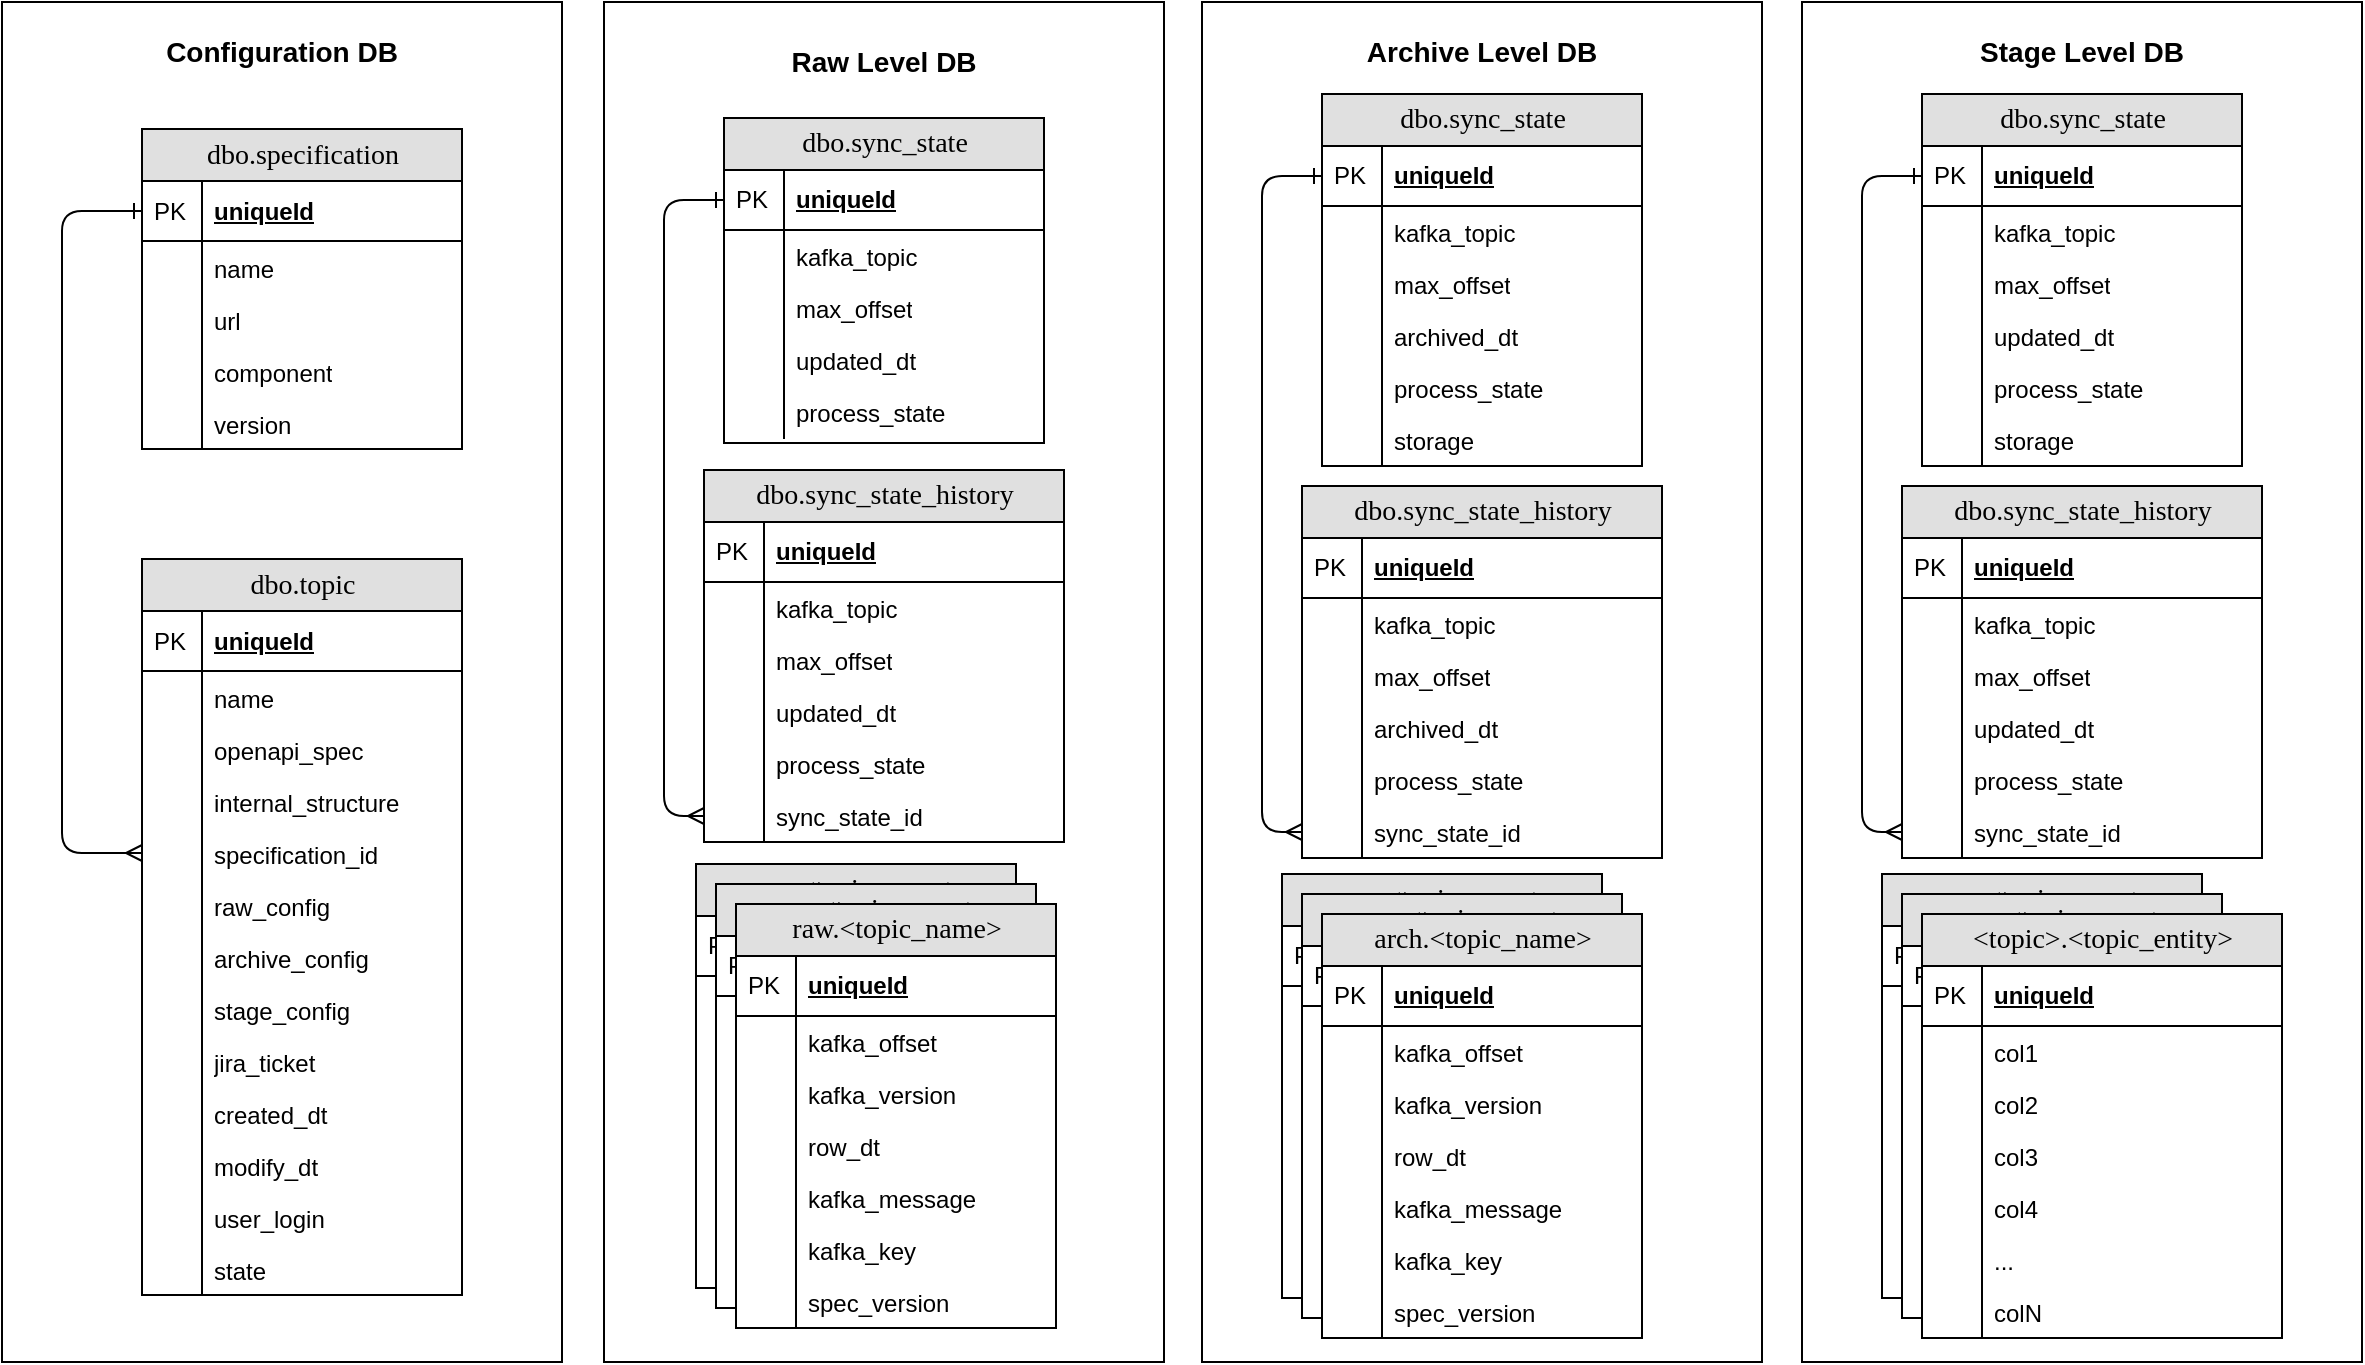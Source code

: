 <mxfile version="26.0.4">
  <diagram name="Page-1" id="e56a1550-8fbb-45ad-956c-1786394a9013">
    <mxGraphModel dx="1434" dy="767" grid="1" gridSize="10" guides="1" tooltips="1" connect="1" arrows="1" fold="1" page="1" pageScale="1" pageWidth="1100" pageHeight="850" background="none" math="0" shadow="0">
      <root>
        <mxCell id="0" />
        <mxCell id="1" parent="0" />
        <mxCell id="Jq3jJ7c4mIrJcyq8zHP2-94" value="" style="rounded=0;whiteSpace=wrap;html=1;" vertex="1" parent="1">
          <mxGeometry x="441" y="130" width="280" height="680" as="geometry" />
        </mxCell>
        <mxCell id="Jq3jJ7c4mIrJcyq8zHP2-95" value="Raw Level DB" style="text;strokeColor=none;align=center;fillColor=none;html=1;verticalAlign=middle;whiteSpace=wrap;rounded=0;fontStyle=1;fontSize=14;" vertex="1" parent="1">
          <mxGeometry x="501" y="145" width="160" height="30" as="geometry" />
        </mxCell>
        <mxCell id="Jq3jJ7c4mIrJcyq8zHP2-92" value="" style="rounded=0;whiteSpace=wrap;html=1;" vertex="1" parent="1">
          <mxGeometry x="140" y="130" width="280" height="680" as="geometry" />
        </mxCell>
        <mxCell id="2e49270ec7c68f3f-8" value="dbo.specification" style="swimlane;html=1;fontStyle=0;childLayout=stackLayout;horizontal=1;startSize=26;fillColor=#e0e0e0;horizontalStack=0;resizeParent=1;resizeLast=0;collapsible=1;marginBottom=0;swimlaneFillColor=#ffffff;align=center;rounded=0;shadow=0;comic=0;labelBackgroundColor=none;strokeWidth=1;fontFamily=Verdana;fontSize=14;swimlaneLine=1;" parent="1" vertex="1">
          <mxGeometry x="210" y="193.5" width="160" height="160" as="geometry" />
        </mxCell>
        <mxCell id="2e49270ec7c68f3f-9" value="uniqueId" style="shape=partialRectangle;top=0;left=0;right=0;bottom=1;html=1;align=left;verticalAlign=middle;fillColor=none;spacingLeft=34;spacingRight=4;whiteSpace=wrap;overflow=hidden;rotatable=0;points=[[0,0.5],[1,0.5]];portConstraint=eastwest;dropTarget=0;fontStyle=5;" parent="2e49270ec7c68f3f-8" vertex="1">
          <mxGeometry y="26" width="160" height="30" as="geometry" />
        </mxCell>
        <mxCell id="2e49270ec7c68f3f-10" value="PK" style="shape=partialRectangle;top=0;left=0;bottom=0;html=1;fillColor=none;align=left;verticalAlign=middle;spacingLeft=4;spacingRight=4;whiteSpace=wrap;overflow=hidden;rotatable=0;points=[];portConstraint=eastwest;part=1;" parent="2e49270ec7c68f3f-9" vertex="1" connectable="0">
          <mxGeometry width="30" height="30" as="geometry" />
        </mxCell>
        <mxCell id="2e49270ec7c68f3f-11" value="name" style="shape=partialRectangle;top=0;left=0;right=0;bottom=0;html=1;align=left;verticalAlign=top;fillColor=none;spacingLeft=34;spacingRight=4;whiteSpace=wrap;overflow=hidden;rotatable=0;points=[[0,0.5],[1,0.5]];portConstraint=eastwest;dropTarget=0;" parent="2e49270ec7c68f3f-8" vertex="1">
          <mxGeometry y="56" width="160" height="26" as="geometry" />
        </mxCell>
        <mxCell id="2e49270ec7c68f3f-12" value="" style="shape=partialRectangle;top=0;left=0;bottom=0;html=1;fillColor=none;align=left;verticalAlign=top;spacingLeft=4;spacingRight=4;whiteSpace=wrap;overflow=hidden;rotatable=0;points=[];portConstraint=eastwest;part=1;" parent="2e49270ec7c68f3f-11" vertex="1" connectable="0">
          <mxGeometry width="30" height="26" as="geometry" />
        </mxCell>
        <mxCell id="2e49270ec7c68f3f-13" value="url" style="shape=partialRectangle;top=0;left=0;right=0;bottom=0;html=1;align=left;verticalAlign=top;fillColor=none;spacingLeft=34;spacingRight=4;whiteSpace=wrap;overflow=hidden;rotatable=0;points=[[0,0.5],[1,0.5]];portConstraint=eastwest;dropTarget=0;" parent="2e49270ec7c68f3f-8" vertex="1">
          <mxGeometry y="82" width="160" height="26" as="geometry" />
        </mxCell>
        <mxCell id="2e49270ec7c68f3f-14" value="" style="shape=partialRectangle;top=0;left=0;bottom=0;html=1;fillColor=none;align=left;verticalAlign=top;spacingLeft=4;spacingRight=4;whiteSpace=wrap;overflow=hidden;rotatable=0;points=[];portConstraint=eastwest;part=1;" parent="2e49270ec7c68f3f-13" vertex="1" connectable="0">
          <mxGeometry width="30" height="26" as="geometry" />
        </mxCell>
        <mxCell id="2e49270ec7c68f3f-15" value="component" style="shape=partialRectangle;top=0;left=0;right=0;bottom=0;html=1;align=left;verticalAlign=top;fillColor=none;spacingLeft=34;spacingRight=4;whiteSpace=wrap;overflow=hidden;rotatable=0;points=[[0,0.5],[1,0.5]];portConstraint=eastwest;dropTarget=0;" parent="2e49270ec7c68f3f-8" vertex="1">
          <mxGeometry y="108" width="160" height="26" as="geometry" />
        </mxCell>
        <mxCell id="2e49270ec7c68f3f-16" value="" style="shape=partialRectangle;top=0;left=0;bottom=0;html=1;fillColor=none;align=left;verticalAlign=top;spacingLeft=4;spacingRight=4;whiteSpace=wrap;overflow=hidden;rotatable=0;points=[];portConstraint=eastwest;part=1;" parent="2e49270ec7c68f3f-15" vertex="1" connectable="0">
          <mxGeometry width="30" height="26" as="geometry" />
        </mxCell>
        <mxCell id="Jq3jJ7c4mIrJcyq8zHP2-1" value="version" style="shape=partialRectangle;top=0;left=0;right=0;bottom=0;html=1;align=left;verticalAlign=top;fillColor=none;spacingLeft=34;spacingRight=4;whiteSpace=wrap;overflow=hidden;rotatable=0;points=[[0,0.5],[1,0.5]];portConstraint=eastwest;dropTarget=0;" vertex="1" parent="2e49270ec7c68f3f-8">
          <mxGeometry y="134" width="160" height="26" as="geometry" />
        </mxCell>
        <mxCell id="Jq3jJ7c4mIrJcyq8zHP2-2" value="" style="shape=partialRectangle;top=0;left=0;bottom=0;html=1;fillColor=none;align=left;verticalAlign=top;spacingLeft=4;spacingRight=4;whiteSpace=wrap;overflow=hidden;rotatable=0;points=[];portConstraint=eastwest;part=1;" vertex="1" connectable="0" parent="Jq3jJ7c4mIrJcyq8zHP2-1">
          <mxGeometry width="30" height="26" as="geometry" />
        </mxCell>
        <mxCell id="2e49270ec7c68f3f-30" value="dbo.topic" style="swimlane;html=1;fontStyle=0;childLayout=stackLayout;horizontal=1;startSize=26;fillColor=#e0e0e0;horizontalStack=0;resizeParent=1;resizeLast=0;collapsible=1;marginBottom=0;swimlaneFillColor=#ffffff;align=center;rounded=0;shadow=0;comic=0;labelBackgroundColor=none;strokeWidth=1;fontFamily=Verdana;fontSize=14" parent="1" vertex="1">
          <mxGeometry x="210" y="408.5" width="160" height="368" as="geometry" />
        </mxCell>
        <mxCell id="2e49270ec7c68f3f-31" value="uniqueId" style="shape=partialRectangle;top=0;left=0;right=0;bottom=1;html=1;align=left;verticalAlign=middle;fillColor=none;spacingLeft=34;spacingRight=4;whiteSpace=wrap;overflow=hidden;rotatable=0;points=[[0,0.5],[1,0.5]];portConstraint=eastwest;dropTarget=0;fontStyle=5;" parent="2e49270ec7c68f3f-30" vertex="1">
          <mxGeometry y="26" width="160" height="30" as="geometry" />
        </mxCell>
        <mxCell id="2e49270ec7c68f3f-32" value="PK" style="shape=partialRectangle;top=0;left=0;bottom=0;html=1;fillColor=none;align=left;verticalAlign=middle;spacingLeft=4;spacingRight=4;whiteSpace=wrap;overflow=hidden;rotatable=0;points=[];portConstraint=eastwest;part=1;" parent="2e49270ec7c68f3f-31" vertex="1" connectable="0">
          <mxGeometry width="30" height="30" as="geometry" />
        </mxCell>
        <mxCell id="2e49270ec7c68f3f-33" value="name" style="shape=partialRectangle;top=0;left=0;right=0;bottom=0;html=1;align=left;verticalAlign=top;fillColor=none;spacingLeft=34;spacingRight=4;whiteSpace=wrap;overflow=hidden;rotatable=0;points=[[0,0.5],[1,0.5]];portConstraint=eastwest;dropTarget=0;" parent="2e49270ec7c68f3f-30" vertex="1">
          <mxGeometry y="56" width="160" height="26" as="geometry" />
        </mxCell>
        <mxCell id="2e49270ec7c68f3f-34" value="" style="shape=partialRectangle;top=0;left=0;bottom=0;html=1;fillColor=none;align=left;verticalAlign=top;spacingLeft=4;spacingRight=4;whiteSpace=wrap;overflow=hidden;rotatable=0;points=[];portConstraint=eastwest;part=1;" parent="2e49270ec7c68f3f-33" vertex="1" connectable="0">
          <mxGeometry width="30" height="26" as="geometry" />
        </mxCell>
        <mxCell id="2e49270ec7c68f3f-35" value="openapi_spec" style="shape=partialRectangle;top=0;left=0;right=0;bottom=0;html=1;align=left;verticalAlign=top;fillColor=none;spacingLeft=34;spacingRight=4;whiteSpace=wrap;overflow=hidden;rotatable=0;points=[[0,0.5],[1,0.5]];portConstraint=eastwest;dropTarget=0;" parent="2e49270ec7c68f3f-30" vertex="1">
          <mxGeometry y="82" width="160" height="26" as="geometry" />
        </mxCell>
        <mxCell id="2e49270ec7c68f3f-36" value="" style="shape=partialRectangle;top=0;left=0;bottom=0;html=1;fillColor=none;align=left;verticalAlign=top;spacingLeft=4;spacingRight=4;whiteSpace=wrap;overflow=hidden;rotatable=0;points=[];portConstraint=eastwest;part=1;" parent="2e49270ec7c68f3f-35" vertex="1" connectable="0">
          <mxGeometry width="30" height="26" as="geometry" />
        </mxCell>
        <mxCell id="2e49270ec7c68f3f-37" value="internal_structure" style="shape=partialRectangle;top=0;left=0;right=0;bottom=0;html=1;align=left;verticalAlign=top;fillColor=none;spacingLeft=34;spacingRight=4;whiteSpace=wrap;overflow=hidden;rotatable=0;points=[[0,0.5],[1,0.5]];portConstraint=eastwest;dropTarget=0;" parent="2e49270ec7c68f3f-30" vertex="1">
          <mxGeometry y="108" width="160" height="26" as="geometry" />
        </mxCell>
        <mxCell id="2e49270ec7c68f3f-38" value="" style="shape=partialRectangle;top=0;left=0;bottom=0;html=1;fillColor=none;align=left;verticalAlign=top;spacingLeft=4;spacingRight=4;whiteSpace=wrap;overflow=hidden;rotatable=0;points=[];portConstraint=eastwest;part=1;" parent="2e49270ec7c68f3f-37" vertex="1" connectable="0">
          <mxGeometry width="30" height="26" as="geometry" />
        </mxCell>
        <mxCell id="Jq3jJ7c4mIrJcyq8zHP2-3" value="specification_id" style="shape=partialRectangle;top=0;left=0;right=0;bottom=0;html=1;align=left;verticalAlign=top;fillColor=none;spacingLeft=34;spacingRight=4;whiteSpace=wrap;overflow=hidden;rotatable=0;points=[[0,0.5],[1,0.5]];portConstraint=eastwest;dropTarget=0;" vertex="1" parent="2e49270ec7c68f3f-30">
          <mxGeometry y="134" width="160" height="26" as="geometry" />
        </mxCell>
        <mxCell id="Jq3jJ7c4mIrJcyq8zHP2-4" value="" style="shape=partialRectangle;top=0;left=0;bottom=0;html=1;fillColor=none;align=left;verticalAlign=top;spacingLeft=4;spacingRight=4;whiteSpace=wrap;overflow=hidden;rotatable=0;points=[];portConstraint=eastwest;part=1;" vertex="1" connectable="0" parent="Jq3jJ7c4mIrJcyq8zHP2-3">
          <mxGeometry width="30" height="26" as="geometry" />
        </mxCell>
        <mxCell id="Jq3jJ7c4mIrJcyq8zHP2-16" value="raw_config" style="shape=partialRectangle;top=0;left=0;right=0;bottom=0;html=1;align=left;verticalAlign=top;fillColor=none;spacingLeft=34;spacingRight=4;whiteSpace=wrap;overflow=hidden;rotatable=0;points=[[0,0.5],[1,0.5]];portConstraint=eastwest;dropTarget=0;" vertex="1" parent="2e49270ec7c68f3f-30">
          <mxGeometry y="160" width="160" height="26" as="geometry" />
        </mxCell>
        <mxCell id="Jq3jJ7c4mIrJcyq8zHP2-17" value="" style="shape=partialRectangle;top=0;left=0;bottom=0;html=1;fillColor=none;align=left;verticalAlign=top;spacingLeft=4;spacingRight=4;whiteSpace=wrap;overflow=hidden;rotatable=0;points=[];portConstraint=eastwest;part=1;" vertex="1" connectable="0" parent="Jq3jJ7c4mIrJcyq8zHP2-16">
          <mxGeometry width="30" height="26" as="geometry" />
        </mxCell>
        <mxCell id="Jq3jJ7c4mIrJcyq8zHP2-18" value="archive_config" style="shape=partialRectangle;top=0;left=0;right=0;bottom=0;html=1;align=left;verticalAlign=top;fillColor=none;spacingLeft=34;spacingRight=4;whiteSpace=wrap;overflow=hidden;rotatable=0;points=[[0,0.5],[1,0.5]];portConstraint=eastwest;dropTarget=0;" vertex="1" parent="2e49270ec7c68f3f-30">
          <mxGeometry y="186" width="160" height="26" as="geometry" />
        </mxCell>
        <mxCell id="Jq3jJ7c4mIrJcyq8zHP2-19" value="" style="shape=partialRectangle;top=0;left=0;bottom=0;html=1;fillColor=none;align=left;verticalAlign=top;spacingLeft=4;spacingRight=4;whiteSpace=wrap;overflow=hidden;rotatable=0;points=[];portConstraint=eastwest;part=1;" vertex="1" connectable="0" parent="Jq3jJ7c4mIrJcyq8zHP2-18">
          <mxGeometry width="30" height="26" as="geometry" />
        </mxCell>
        <mxCell id="Jq3jJ7c4mIrJcyq8zHP2-20" value="stage_config" style="shape=partialRectangle;top=0;left=0;right=0;bottom=0;html=1;align=left;verticalAlign=top;fillColor=none;spacingLeft=34;spacingRight=4;whiteSpace=wrap;overflow=hidden;rotatable=0;points=[[0,0.5],[1,0.5]];portConstraint=eastwest;dropTarget=0;" vertex="1" parent="2e49270ec7c68f3f-30">
          <mxGeometry y="212" width="160" height="26" as="geometry" />
        </mxCell>
        <mxCell id="Jq3jJ7c4mIrJcyq8zHP2-21" value="" style="shape=partialRectangle;top=0;left=0;bottom=0;html=1;fillColor=none;align=left;verticalAlign=top;spacingLeft=4;spacingRight=4;whiteSpace=wrap;overflow=hidden;rotatable=0;points=[];portConstraint=eastwest;part=1;" vertex="1" connectable="0" parent="Jq3jJ7c4mIrJcyq8zHP2-20">
          <mxGeometry width="30" height="26" as="geometry" />
        </mxCell>
        <mxCell id="Jq3jJ7c4mIrJcyq8zHP2-22" value="jira_ticket" style="shape=partialRectangle;top=0;left=0;right=0;bottom=0;html=1;align=left;verticalAlign=top;fillColor=none;spacingLeft=34;spacingRight=4;whiteSpace=wrap;overflow=hidden;rotatable=0;points=[[0,0.5],[1,0.5]];portConstraint=eastwest;dropTarget=0;" vertex="1" parent="2e49270ec7c68f3f-30">
          <mxGeometry y="238" width="160" height="26" as="geometry" />
        </mxCell>
        <mxCell id="Jq3jJ7c4mIrJcyq8zHP2-23" value="" style="shape=partialRectangle;top=0;left=0;bottom=0;html=1;fillColor=none;align=left;verticalAlign=top;spacingLeft=4;spacingRight=4;whiteSpace=wrap;overflow=hidden;rotatable=0;points=[];portConstraint=eastwest;part=1;" vertex="1" connectable="0" parent="Jq3jJ7c4mIrJcyq8zHP2-22">
          <mxGeometry width="30" height="26" as="geometry" />
        </mxCell>
        <mxCell id="Jq3jJ7c4mIrJcyq8zHP2-24" value="created_dt" style="shape=partialRectangle;top=0;left=0;right=0;bottom=0;html=1;align=left;verticalAlign=top;fillColor=none;spacingLeft=34;spacingRight=4;whiteSpace=wrap;overflow=hidden;rotatable=0;points=[[0,0.5],[1,0.5]];portConstraint=eastwest;dropTarget=0;" vertex="1" parent="2e49270ec7c68f3f-30">
          <mxGeometry y="264" width="160" height="26" as="geometry" />
        </mxCell>
        <mxCell id="Jq3jJ7c4mIrJcyq8zHP2-25" value="" style="shape=partialRectangle;top=0;left=0;bottom=0;html=1;fillColor=none;align=left;verticalAlign=top;spacingLeft=4;spacingRight=4;whiteSpace=wrap;overflow=hidden;rotatable=0;points=[];portConstraint=eastwest;part=1;" vertex="1" connectable="0" parent="Jq3jJ7c4mIrJcyq8zHP2-24">
          <mxGeometry width="30" height="26" as="geometry" />
        </mxCell>
        <mxCell id="Jq3jJ7c4mIrJcyq8zHP2-26" value="modify_dt" style="shape=partialRectangle;top=0;left=0;right=0;bottom=0;html=1;align=left;verticalAlign=top;fillColor=none;spacingLeft=34;spacingRight=4;whiteSpace=wrap;overflow=hidden;rotatable=0;points=[[0,0.5],[1,0.5]];portConstraint=eastwest;dropTarget=0;" vertex="1" parent="2e49270ec7c68f3f-30">
          <mxGeometry y="290" width="160" height="26" as="geometry" />
        </mxCell>
        <mxCell id="Jq3jJ7c4mIrJcyq8zHP2-27" value="" style="shape=partialRectangle;top=0;left=0;bottom=0;html=1;fillColor=none;align=left;verticalAlign=top;spacingLeft=4;spacingRight=4;whiteSpace=wrap;overflow=hidden;rotatable=0;points=[];portConstraint=eastwest;part=1;" vertex="1" connectable="0" parent="Jq3jJ7c4mIrJcyq8zHP2-26">
          <mxGeometry width="30" height="26" as="geometry" />
        </mxCell>
        <mxCell id="Jq3jJ7c4mIrJcyq8zHP2-28" value="user_login" style="shape=partialRectangle;top=0;left=0;right=0;bottom=0;html=1;align=left;verticalAlign=top;fillColor=none;spacingLeft=34;spacingRight=4;whiteSpace=wrap;overflow=hidden;rotatable=0;points=[[0,0.5],[1,0.5]];portConstraint=eastwest;dropTarget=0;" vertex="1" parent="2e49270ec7c68f3f-30">
          <mxGeometry y="316" width="160" height="26" as="geometry" />
        </mxCell>
        <mxCell id="Jq3jJ7c4mIrJcyq8zHP2-29" value="" style="shape=partialRectangle;top=0;left=0;bottom=0;html=1;fillColor=none;align=left;verticalAlign=top;spacingLeft=4;spacingRight=4;whiteSpace=wrap;overflow=hidden;rotatable=0;points=[];portConstraint=eastwest;part=1;" vertex="1" connectable="0" parent="Jq3jJ7c4mIrJcyq8zHP2-28">
          <mxGeometry width="30" height="26" as="geometry" />
        </mxCell>
        <mxCell id="Jq3jJ7c4mIrJcyq8zHP2-30" value="state" style="shape=partialRectangle;top=0;left=0;right=0;bottom=0;html=1;align=left;verticalAlign=top;fillColor=none;spacingLeft=34;spacingRight=4;whiteSpace=wrap;overflow=hidden;rotatable=0;points=[[0,0.5],[1,0.5]];portConstraint=eastwest;dropTarget=0;" vertex="1" parent="2e49270ec7c68f3f-30">
          <mxGeometry y="342" width="160" height="26" as="geometry" />
        </mxCell>
        <mxCell id="Jq3jJ7c4mIrJcyq8zHP2-31" value="" style="shape=partialRectangle;top=0;left=0;bottom=0;html=1;fillColor=none;align=left;verticalAlign=top;spacingLeft=4;spacingRight=4;whiteSpace=wrap;overflow=hidden;rotatable=0;points=[];portConstraint=eastwest;part=1;" vertex="1" connectable="0" parent="Jq3jJ7c4mIrJcyq8zHP2-30">
          <mxGeometry width="30" height="26" as="geometry" />
        </mxCell>
        <mxCell id="2e49270ec7c68f3f-58" value="" style="edgeStyle=orthogonalEdgeStyle;html=1;endArrow=ERone;startArrow=ERmany;labelBackgroundColor=none;fontFamily=Verdana;fontSize=14;entryX=0;entryY=0.5;exitX=0;exitY=0.5;endFill=0;startFill=0;exitDx=0;exitDy=0;entryDx=0;entryDy=0;" parent="1" source="Jq3jJ7c4mIrJcyq8zHP2-3" target="2e49270ec7c68f3f-9" edge="1">
          <mxGeometry width="100" height="100" relative="1" as="geometry">
            <mxPoint x="100" y="348.5" as="sourcePoint" />
            <mxPoint x="200" y="248.5" as="targetPoint" />
            <Array as="points">
              <mxPoint x="170" y="555.5" />
              <mxPoint x="170" y="234.5" />
            </Array>
          </mxGeometry>
        </mxCell>
        <mxCell id="Jq3jJ7c4mIrJcyq8zHP2-32" value="raw.&amp;lt;topic_name&amp;gt;" style="swimlane;html=1;fontStyle=0;childLayout=stackLayout;horizontal=1;startSize=26;fillColor=#e0e0e0;horizontalStack=0;resizeParent=1;resizeLast=0;collapsible=1;marginBottom=0;swimlaneFillColor=#ffffff;align=center;rounded=0;shadow=0;comic=0;labelBackgroundColor=none;strokeWidth=1;fontFamily=Verdana;fontSize=14;swimlaneLine=1;" vertex="1" parent="1">
          <mxGeometry x="487" y="561" width="160" height="212" as="geometry" />
        </mxCell>
        <mxCell id="Jq3jJ7c4mIrJcyq8zHP2-33" value="uniqueId" style="shape=partialRectangle;top=0;left=0;right=0;bottom=1;html=1;align=left;verticalAlign=middle;fillColor=none;spacingLeft=34;spacingRight=4;whiteSpace=wrap;overflow=hidden;rotatable=0;points=[[0,0.5],[1,0.5]];portConstraint=eastwest;dropTarget=0;fontStyle=5;" vertex="1" parent="Jq3jJ7c4mIrJcyq8zHP2-32">
          <mxGeometry y="26" width="160" height="30" as="geometry" />
        </mxCell>
        <mxCell id="Jq3jJ7c4mIrJcyq8zHP2-34" value="PK" style="shape=partialRectangle;top=0;left=0;bottom=0;html=1;fillColor=none;align=left;verticalAlign=middle;spacingLeft=4;spacingRight=4;whiteSpace=wrap;overflow=hidden;rotatable=0;points=[];portConstraint=eastwest;part=1;" vertex="1" connectable="0" parent="Jq3jJ7c4mIrJcyq8zHP2-33">
          <mxGeometry width="30" height="30" as="geometry" />
        </mxCell>
        <mxCell id="Jq3jJ7c4mIrJcyq8zHP2-35" value="kafka_offset" style="shape=partialRectangle;top=0;left=0;right=0;bottom=0;html=1;align=left;verticalAlign=top;fillColor=none;spacingLeft=34;spacingRight=4;whiteSpace=wrap;overflow=hidden;rotatable=0;points=[[0,0.5],[1,0.5]];portConstraint=eastwest;dropTarget=0;" vertex="1" parent="Jq3jJ7c4mIrJcyq8zHP2-32">
          <mxGeometry y="56" width="160" height="26" as="geometry" />
        </mxCell>
        <mxCell id="Jq3jJ7c4mIrJcyq8zHP2-36" value="" style="shape=partialRectangle;top=0;left=0;bottom=0;html=1;fillColor=none;align=left;verticalAlign=top;spacingLeft=4;spacingRight=4;whiteSpace=wrap;overflow=hidden;rotatable=0;points=[];portConstraint=eastwest;part=1;" vertex="1" connectable="0" parent="Jq3jJ7c4mIrJcyq8zHP2-35">
          <mxGeometry width="30" height="26" as="geometry" />
        </mxCell>
        <mxCell id="Jq3jJ7c4mIrJcyq8zHP2-37" value="kafka_version" style="shape=partialRectangle;top=0;left=0;right=0;bottom=0;html=1;align=left;verticalAlign=top;fillColor=none;spacingLeft=34;spacingRight=4;whiteSpace=wrap;overflow=hidden;rotatable=0;points=[[0,0.5],[1,0.5]];portConstraint=eastwest;dropTarget=0;" vertex="1" parent="Jq3jJ7c4mIrJcyq8zHP2-32">
          <mxGeometry y="82" width="160" height="26" as="geometry" />
        </mxCell>
        <mxCell id="Jq3jJ7c4mIrJcyq8zHP2-38" value="" style="shape=partialRectangle;top=0;left=0;bottom=0;html=1;fillColor=none;align=left;verticalAlign=top;spacingLeft=4;spacingRight=4;whiteSpace=wrap;overflow=hidden;rotatable=0;points=[];portConstraint=eastwest;part=1;" vertex="1" connectable="0" parent="Jq3jJ7c4mIrJcyq8zHP2-37">
          <mxGeometry width="30" height="26" as="geometry" />
        </mxCell>
        <mxCell id="Jq3jJ7c4mIrJcyq8zHP2-39" value="row_dt" style="shape=partialRectangle;top=0;left=0;right=0;bottom=0;html=1;align=left;verticalAlign=top;fillColor=none;spacingLeft=34;spacingRight=4;whiteSpace=wrap;overflow=hidden;rotatable=0;points=[[0,0.5],[1,0.5]];portConstraint=eastwest;dropTarget=0;" vertex="1" parent="Jq3jJ7c4mIrJcyq8zHP2-32">
          <mxGeometry y="108" width="160" height="26" as="geometry" />
        </mxCell>
        <mxCell id="Jq3jJ7c4mIrJcyq8zHP2-40" value="" style="shape=partialRectangle;top=0;left=0;bottom=0;html=1;fillColor=none;align=left;verticalAlign=top;spacingLeft=4;spacingRight=4;whiteSpace=wrap;overflow=hidden;rotatable=0;points=[];portConstraint=eastwest;part=1;" vertex="1" connectable="0" parent="Jq3jJ7c4mIrJcyq8zHP2-39">
          <mxGeometry width="30" height="26" as="geometry" />
        </mxCell>
        <mxCell id="Jq3jJ7c4mIrJcyq8zHP2-41" value="kafka_message" style="shape=partialRectangle;top=0;left=0;right=0;bottom=0;html=1;align=left;verticalAlign=top;fillColor=none;spacingLeft=34;spacingRight=4;whiteSpace=wrap;overflow=hidden;rotatable=0;points=[[0,0.5],[1,0.5]];portConstraint=eastwest;dropTarget=0;" vertex="1" parent="Jq3jJ7c4mIrJcyq8zHP2-32">
          <mxGeometry y="134" width="160" height="26" as="geometry" />
        </mxCell>
        <mxCell id="Jq3jJ7c4mIrJcyq8zHP2-42" value="" style="shape=partialRectangle;top=0;left=0;bottom=0;html=1;fillColor=none;align=left;verticalAlign=top;spacingLeft=4;spacingRight=4;whiteSpace=wrap;overflow=hidden;rotatable=0;points=[];portConstraint=eastwest;part=1;" vertex="1" connectable="0" parent="Jq3jJ7c4mIrJcyq8zHP2-41">
          <mxGeometry width="30" height="26" as="geometry" />
        </mxCell>
        <mxCell id="Jq3jJ7c4mIrJcyq8zHP2-43" value="kafka_key" style="shape=partialRectangle;top=0;left=0;right=0;bottom=0;html=1;align=left;verticalAlign=top;fillColor=none;spacingLeft=34;spacingRight=4;whiteSpace=wrap;overflow=hidden;rotatable=0;points=[[0,0.5],[1,0.5]];portConstraint=eastwest;dropTarget=0;" vertex="1" parent="Jq3jJ7c4mIrJcyq8zHP2-32">
          <mxGeometry y="160" width="160" height="26" as="geometry" />
        </mxCell>
        <mxCell id="Jq3jJ7c4mIrJcyq8zHP2-44" value="" style="shape=partialRectangle;top=0;left=0;bottom=0;html=1;fillColor=none;align=left;verticalAlign=top;spacingLeft=4;spacingRight=4;whiteSpace=wrap;overflow=hidden;rotatable=0;points=[];portConstraint=eastwest;part=1;" vertex="1" connectable="0" parent="Jq3jJ7c4mIrJcyq8zHP2-43">
          <mxGeometry width="30" height="26" as="geometry" />
        </mxCell>
        <mxCell id="Jq3jJ7c4mIrJcyq8zHP2-45" value="spec_version" style="shape=partialRectangle;top=0;left=0;right=0;bottom=0;html=1;align=left;verticalAlign=top;fillColor=none;spacingLeft=34;spacingRight=4;whiteSpace=wrap;overflow=hidden;rotatable=0;points=[[0,0.5],[1,0.5]];portConstraint=eastwest;dropTarget=0;" vertex="1" parent="Jq3jJ7c4mIrJcyq8zHP2-32">
          <mxGeometry y="186" width="160" height="26" as="geometry" />
        </mxCell>
        <mxCell id="Jq3jJ7c4mIrJcyq8zHP2-46" value="" style="shape=partialRectangle;top=0;left=0;bottom=0;html=1;fillColor=none;align=left;verticalAlign=top;spacingLeft=4;spacingRight=4;whiteSpace=wrap;overflow=hidden;rotatable=0;points=[];portConstraint=eastwest;part=1;" vertex="1" connectable="0" parent="Jq3jJ7c4mIrJcyq8zHP2-45">
          <mxGeometry width="30" height="26" as="geometry" />
        </mxCell>
        <mxCell id="Jq3jJ7c4mIrJcyq8zHP2-47" value="dbo.sync_state" style="swimlane;html=1;fontStyle=0;childLayout=stackLayout;horizontal=1;startSize=26;fillColor=#e0e0e0;horizontalStack=0;resizeParent=1;resizeLast=0;collapsible=1;marginBottom=0;swimlaneFillColor=#ffffff;align=center;rounded=0;shadow=0;comic=0;labelBackgroundColor=none;strokeWidth=1;fontFamily=Verdana;fontSize=14;swimlaneLine=1;" vertex="1" parent="1">
          <mxGeometry x="501" y="188" width="160" height="162.5" as="geometry" />
        </mxCell>
        <mxCell id="Jq3jJ7c4mIrJcyq8zHP2-48" value="uniqueId" style="shape=partialRectangle;top=0;left=0;right=0;bottom=1;html=1;align=left;verticalAlign=middle;fillColor=none;spacingLeft=34;spacingRight=4;whiteSpace=wrap;overflow=hidden;rotatable=0;points=[[0,0.5],[1,0.5]];portConstraint=eastwest;dropTarget=0;fontStyle=5;" vertex="1" parent="Jq3jJ7c4mIrJcyq8zHP2-47">
          <mxGeometry y="26" width="160" height="30" as="geometry" />
        </mxCell>
        <mxCell id="Jq3jJ7c4mIrJcyq8zHP2-49" value="PK" style="shape=partialRectangle;top=0;left=0;bottom=0;html=1;fillColor=none;align=left;verticalAlign=middle;spacingLeft=4;spacingRight=4;whiteSpace=wrap;overflow=hidden;rotatable=0;points=[];portConstraint=eastwest;part=1;" vertex="1" connectable="0" parent="Jq3jJ7c4mIrJcyq8zHP2-48">
          <mxGeometry width="30" height="30" as="geometry" />
        </mxCell>
        <mxCell id="Jq3jJ7c4mIrJcyq8zHP2-50" value="kafka_topic" style="shape=partialRectangle;top=0;left=0;right=0;bottom=0;html=1;align=left;verticalAlign=top;fillColor=none;spacingLeft=34;spacingRight=4;whiteSpace=wrap;overflow=hidden;rotatable=0;points=[[0,0.5],[1,0.5]];portConstraint=eastwest;dropTarget=0;" vertex="1" parent="Jq3jJ7c4mIrJcyq8zHP2-47">
          <mxGeometry y="56" width="160" height="26" as="geometry" />
        </mxCell>
        <mxCell id="Jq3jJ7c4mIrJcyq8zHP2-51" value="" style="shape=partialRectangle;top=0;left=0;bottom=0;html=1;fillColor=none;align=left;verticalAlign=top;spacingLeft=4;spacingRight=4;whiteSpace=wrap;overflow=hidden;rotatable=0;points=[];portConstraint=eastwest;part=1;" vertex="1" connectable="0" parent="Jq3jJ7c4mIrJcyq8zHP2-50">
          <mxGeometry width="30" height="26" as="geometry" />
        </mxCell>
        <mxCell id="Jq3jJ7c4mIrJcyq8zHP2-52" value="max_offset" style="shape=partialRectangle;top=0;left=0;right=0;bottom=0;html=1;align=left;verticalAlign=top;fillColor=none;spacingLeft=34;spacingRight=4;whiteSpace=wrap;overflow=hidden;rotatable=0;points=[[0,0.5],[1,0.5]];portConstraint=eastwest;dropTarget=0;" vertex="1" parent="Jq3jJ7c4mIrJcyq8zHP2-47">
          <mxGeometry y="82" width="160" height="26" as="geometry" />
        </mxCell>
        <mxCell id="Jq3jJ7c4mIrJcyq8zHP2-53" value="" style="shape=partialRectangle;top=0;left=0;bottom=0;html=1;fillColor=none;align=left;verticalAlign=top;spacingLeft=4;spacingRight=4;whiteSpace=wrap;overflow=hidden;rotatable=0;points=[];portConstraint=eastwest;part=1;" vertex="1" connectable="0" parent="Jq3jJ7c4mIrJcyq8zHP2-52">
          <mxGeometry width="30" height="26" as="geometry" />
        </mxCell>
        <mxCell id="Jq3jJ7c4mIrJcyq8zHP2-54" value="updated_dt" style="shape=partialRectangle;top=0;left=0;right=0;bottom=0;html=1;align=left;verticalAlign=top;fillColor=none;spacingLeft=34;spacingRight=4;whiteSpace=wrap;overflow=hidden;rotatable=0;points=[[0,0.5],[1,0.5]];portConstraint=eastwest;dropTarget=0;" vertex="1" parent="Jq3jJ7c4mIrJcyq8zHP2-47">
          <mxGeometry y="108" width="160" height="26" as="geometry" />
        </mxCell>
        <mxCell id="Jq3jJ7c4mIrJcyq8zHP2-55" value="" style="shape=partialRectangle;top=0;left=0;bottom=0;html=1;fillColor=none;align=left;verticalAlign=top;spacingLeft=4;spacingRight=4;whiteSpace=wrap;overflow=hidden;rotatable=0;points=[];portConstraint=eastwest;part=1;" vertex="1" connectable="0" parent="Jq3jJ7c4mIrJcyq8zHP2-54">
          <mxGeometry width="30" height="26" as="geometry" />
        </mxCell>
        <mxCell id="Jq3jJ7c4mIrJcyq8zHP2-56" value="process_state" style="shape=partialRectangle;top=0;left=0;right=0;bottom=0;html=1;align=left;verticalAlign=top;fillColor=none;spacingLeft=34;spacingRight=4;whiteSpace=wrap;overflow=hidden;rotatable=0;points=[[0,0.5],[1,0.5]];portConstraint=eastwest;dropTarget=0;" vertex="1" parent="Jq3jJ7c4mIrJcyq8zHP2-47">
          <mxGeometry y="134" width="160" height="26" as="geometry" />
        </mxCell>
        <mxCell id="Jq3jJ7c4mIrJcyq8zHP2-57" value="" style="shape=partialRectangle;top=0;left=0;bottom=0;html=1;fillColor=none;align=left;verticalAlign=top;spacingLeft=4;spacingRight=4;whiteSpace=wrap;overflow=hidden;rotatable=0;points=[];portConstraint=eastwest;part=1;" vertex="1" connectable="0" parent="Jq3jJ7c4mIrJcyq8zHP2-56">
          <mxGeometry width="30" height="26" as="geometry" />
        </mxCell>
        <mxCell id="Jq3jJ7c4mIrJcyq8zHP2-62" value="raw.&amp;lt;topic_name&amp;gt;" style="swimlane;html=1;fontStyle=0;childLayout=stackLayout;horizontal=1;startSize=26;fillColor=#e0e0e0;horizontalStack=0;resizeParent=1;resizeLast=0;collapsible=1;marginBottom=0;swimlaneFillColor=#ffffff;align=center;rounded=0;shadow=0;comic=0;labelBackgroundColor=none;strokeWidth=1;fontFamily=Verdana;fontSize=14;swimlaneLine=1;" vertex="1" parent="1">
          <mxGeometry x="497" y="571" width="160" height="212" as="geometry" />
        </mxCell>
        <mxCell id="Jq3jJ7c4mIrJcyq8zHP2-63" value="uniqueId" style="shape=partialRectangle;top=0;left=0;right=0;bottom=1;html=1;align=left;verticalAlign=middle;fillColor=none;spacingLeft=34;spacingRight=4;whiteSpace=wrap;overflow=hidden;rotatable=0;points=[[0,0.5],[1,0.5]];portConstraint=eastwest;dropTarget=0;fontStyle=5;" vertex="1" parent="Jq3jJ7c4mIrJcyq8zHP2-62">
          <mxGeometry y="26" width="160" height="30" as="geometry" />
        </mxCell>
        <mxCell id="Jq3jJ7c4mIrJcyq8zHP2-64" value="PK" style="shape=partialRectangle;top=0;left=0;bottom=0;html=1;fillColor=none;align=left;verticalAlign=middle;spacingLeft=4;spacingRight=4;whiteSpace=wrap;overflow=hidden;rotatable=0;points=[];portConstraint=eastwest;part=1;" vertex="1" connectable="0" parent="Jq3jJ7c4mIrJcyq8zHP2-63">
          <mxGeometry width="30" height="30" as="geometry" />
        </mxCell>
        <mxCell id="Jq3jJ7c4mIrJcyq8zHP2-65" value="kafka_offset" style="shape=partialRectangle;top=0;left=0;right=0;bottom=0;html=1;align=left;verticalAlign=top;fillColor=none;spacingLeft=34;spacingRight=4;whiteSpace=wrap;overflow=hidden;rotatable=0;points=[[0,0.5],[1,0.5]];portConstraint=eastwest;dropTarget=0;" vertex="1" parent="Jq3jJ7c4mIrJcyq8zHP2-62">
          <mxGeometry y="56" width="160" height="26" as="geometry" />
        </mxCell>
        <mxCell id="Jq3jJ7c4mIrJcyq8zHP2-66" value="" style="shape=partialRectangle;top=0;left=0;bottom=0;html=1;fillColor=none;align=left;verticalAlign=top;spacingLeft=4;spacingRight=4;whiteSpace=wrap;overflow=hidden;rotatable=0;points=[];portConstraint=eastwest;part=1;" vertex="1" connectable="0" parent="Jq3jJ7c4mIrJcyq8zHP2-65">
          <mxGeometry width="30" height="26" as="geometry" />
        </mxCell>
        <mxCell id="Jq3jJ7c4mIrJcyq8zHP2-67" value="kafka_version" style="shape=partialRectangle;top=0;left=0;right=0;bottom=0;html=1;align=left;verticalAlign=top;fillColor=none;spacingLeft=34;spacingRight=4;whiteSpace=wrap;overflow=hidden;rotatable=0;points=[[0,0.5],[1,0.5]];portConstraint=eastwest;dropTarget=0;" vertex="1" parent="Jq3jJ7c4mIrJcyq8zHP2-62">
          <mxGeometry y="82" width="160" height="26" as="geometry" />
        </mxCell>
        <mxCell id="Jq3jJ7c4mIrJcyq8zHP2-68" value="" style="shape=partialRectangle;top=0;left=0;bottom=0;html=1;fillColor=none;align=left;verticalAlign=top;spacingLeft=4;spacingRight=4;whiteSpace=wrap;overflow=hidden;rotatable=0;points=[];portConstraint=eastwest;part=1;" vertex="1" connectable="0" parent="Jq3jJ7c4mIrJcyq8zHP2-67">
          <mxGeometry width="30" height="26" as="geometry" />
        </mxCell>
        <mxCell id="Jq3jJ7c4mIrJcyq8zHP2-69" value="row_dt" style="shape=partialRectangle;top=0;left=0;right=0;bottom=0;html=1;align=left;verticalAlign=top;fillColor=none;spacingLeft=34;spacingRight=4;whiteSpace=wrap;overflow=hidden;rotatable=0;points=[[0,0.5],[1,0.5]];portConstraint=eastwest;dropTarget=0;" vertex="1" parent="Jq3jJ7c4mIrJcyq8zHP2-62">
          <mxGeometry y="108" width="160" height="26" as="geometry" />
        </mxCell>
        <mxCell id="Jq3jJ7c4mIrJcyq8zHP2-70" value="" style="shape=partialRectangle;top=0;left=0;bottom=0;html=1;fillColor=none;align=left;verticalAlign=top;spacingLeft=4;spacingRight=4;whiteSpace=wrap;overflow=hidden;rotatable=0;points=[];portConstraint=eastwest;part=1;" vertex="1" connectable="0" parent="Jq3jJ7c4mIrJcyq8zHP2-69">
          <mxGeometry width="30" height="26" as="geometry" />
        </mxCell>
        <mxCell id="Jq3jJ7c4mIrJcyq8zHP2-71" value="kafka_message" style="shape=partialRectangle;top=0;left=0;right=0;bottom=0;html=1;align=left;verticalAlign=top;fillColor=none;spacingLeft=34;spacingRight=4;whiteSpace=wrap;overflow=hidden;rotatable=0;points=[[0,0.5],[1,0.5]];portConstraint=eastwest;dropTarget=0;" vertex="1" parent="Jq3jJ7c4mIrJcyq8zHP2-62">
          <mxGeometry y="134" width="160" height="26" as="geometry" />
        </mxCell>
        <mxCell id="Jq3jJ7c4mIrJcyq8zHP2-72" value="" style="shape=partialRectangle;top=0;left=0;bottom=0;html=1;fillColor=none;align=left;verticalAlign=top;spacingLeft=4;spacingRight=4;whiteSpace=wrap;overflow=hidden;rotatable=0;points=[];portConstraint=eastwest;part=1;" vertex="1" connectable="0" parent="Jq3jJ7c4mIrJcyq8zHP2-71">
          <mxGeometry width="30" height="26" as="geometry" />
        </mxCell>
        <mxCell id="Jq3jJ7c4mIrJcyq8zHP2-73" value="kafka_key" style="shape=partialRectangle;top=0;left=0;right=0;bottom=0;html=1;align=left;verticalAlign=top;fillColor=none;spacingLeft=34;spacingRight=4;whiteSpace=wrap;overflow=hidden;rotatable=0;points=[[0,0.5],[1,0.5]];portConstraint=eastwest;dropTarget=0;" vertex="1" parent="Jq3jJ7c4mIrJcyq8zHP2-62">
          <mxGeometry y="160" width="160" height="26" as="geometry" />
        </mxCell>
        <mxCell id="Jq3jJ7c4mIrJcyq8zHP2-74" value="" style="shape=partialRectangle;top=0;left=0;bottom=0;html=1;fillColor=none;align=left;verticalAlign=top;spacingLeft=4;spacingRight=4;whiteSpace=wrap;overflow=hidden;rotatable=0;points=[];portConstraint=eastwest;part=1;" vertex="1" connectable="0" parent="Jq3jJ7c4mIrJcyq8zHP2-73">
          <mxGeometry width="30" height="26" as="geometry" />
        </mxCell>
        <mxCell id="Jq3jJ7c4mIrJcyq8zHP2-75" value="spec_version" style="shape=partialRectangle;top=0;left=0;right=0;bottom=0;html=1;align=left;verticalAlign=top;fillColor=none;spacingLeft=34;spacingRight=4;whiteSpace=wrap;overflow=hidden;rotatable=0;points=[[0,0.5],[1,0.5]];portConstraint=eastwest;dropTarget=0;" vertex="1" parent="Jq3jJ7c4mIrJcyq8zHP2-62">
          <mxGeometry y="186" width="160" height="26" as="geometry" />
        </mxCell>
        <mxCell id="Jq3jJ7c4mIrJcyq8zHP2-76" value="" style="shape=partialRectangle;top=0;left=0;bottom=0;html=1;fillColor=none;align=left;verticalAlign=top;spacingLeft=4;spacingRight=4;whiteSpace=wrap;overflow=hidden;rotatable=0;points=[];portConstraint=eastwest;part=1;" vertex="1" connectable="0" parent="Jq3jJ7c4mIrJcyq8zHP2-75">
          <mxGeometry width="30" height="26" as="geometry" />
        </mxCell>
        <mxCell id="Jq3jJ7c4mIrJcyq8zHP2-77" value="raw.&amp;lt;topic_name&amp;gt;" style="swimlane;html=1;fontStyle=0;childLayout=stackLayout;horizontal=1;startSize=26;fillColor=#e0e0e0;horizontalStack=0;resizeParent=1;resizeLast=0;collapsible=1;marginBottom=0;swimlaneFillColor=#ffffff;align=center;rounded=0;shadow=0;comic=0;labelBackgroundColor=none;strokeWidth=1;fontFamily=Verdana;fontSize=14;swimlaneLine=1;" vertex="1" parent="1">
          <mxGeometry x="507" y="581" width="160" height="212" as="geometry" />
        </mxCell>
        <mxCell id="Jq3jJ7c4mIrJcyq8zHP2-78" value="uniqueId" style="shape=partialRectangle;top=0;left=0;right=0;bottom=1;html=1;align=left;verticalAlign=middle;fillColor=none;spacingLeft=34;spacingRight=4;whiteSpace=wrap;overflow=hidden;rotatable=0;points=[[0,0.5],[1,0.5]];portConstraint=eastwest;dropTarget=0;fontStyle=5;" vertex="1" parent="Jq3jJ7c4mIrJcyq8zHP2-77">
          <mxGeometry y="26" width="160" height="30" as="geometry" />
        </mxCell>
        <mxCell id="Jq3jJ7c4mIrJcyq8zHP2-79" value="PK" style="shape=partialRectangle;top=0;left=0;bottom=0;html=1;fillColor=none;align=left;verticalAlign=middle;spacingLeft=4;spacingRight=4;whiteSpace=wrap;overflow=hidden;rotatable=0;points=[];portConstraint=eastwest;part=1;" vertex="1" connectable="0" parent="Jq3jJ7c4mIrJcyq8zHP2-78">
          <mxGeometry width="30" height="30" as="geometry" />
        </mxCell>
        <mxCell id="Jq3jJ7c4mIrJcyq8zHP2-80" value="kafka_offset" style="shape=partialRectangle;top=0;left=0;right=0;bottom=0;html=1;align=left;verticalAlign=top;fillColor=none;spacingLeft=34;spacingRight=4;whiteSpace=wrap;overflow=hidden;rotatable=0;points=[[0,0.5],[1,0.5]];portConstraint=eastwest;dropTarget=0;" vertex="1" parent="Jq3jJ7c4mIrJcyq8zHP2-77">
          <mxGeometry y="56" width="160" height="26" as="geometry" />
        </mxCell>
        <mxCell id="Jq3jJ7c4mIrJcyq8zHP2-81" value="" style="shape=partialRectangle;top=0;left=0;bottom=0;html=1;fillColor=none;align=left;verticalAlign=top;spacingLeft=4;spacingRight=4;whiteSpace=wrap;overflow=hidden;rotatable=0;points=[];portConstraint=eastwest;part=1;" vertex="1" connectable="0" parent="Jq3jJ7c4mIrJcyq8zHP2-80">
          <mxGeometry width="30" height="26" as="geometry" />
        </mxCell>
        <mxCell id="Jq3jJ7c4mIrJcyq8zHP2-82" value="kafka_version" style="shape=partialRectangle;top=0;left=0;right=0;bottom=0;html=1;align=left;verticalAlign=top;fillColor=none;spacingLeft=34;spacingRight=4;whiteSpace=wrap;overflow=hidden;rotatable=0;points=[[0,0.5],[1,0.5]];portConstraint=eastwest;dropTarget=0;" vertex="1" parent="Jq3jJ7c4mIrJcyq8zHP2-77">
          <mxGeometry y="82" width="160" height="26" as="geometry" />
        </mxCell>
        <mxCell id="Jq3jJ7c4mIrJcyq8zHP2-83" value="" style="shape=partialRectangle;top=0;left=0;bottom=0;html=1;fillColor=none;align=left;verticalAlign=top;spacingLeft=4;spacingRight=4;whiteSpace=wrap;overflow=hidden;rotatable=0;points=[];portConstraint=eastwest;part=1;" vertex="1" connectable="0" parent="Jq3jJ7c4mIrJcyq8zHP2-82">
          <mxGeometry width="30" height="26" as="geometry" />
        </mxCell>
        <mxCell id="Jq3jJ7c4mIrJcyq8zHP2-84" value="row_dt" style="shape=partialRectangle;top=0;left=0;right=0;bottom=0;html=1;align=left;verticalAlign=top;fillColor=none;spacingLeft=34;spacingRight=4;whiteSpace=wrap;overflow=hidden;rotatable=0;points=[[0,0.5],[1,0.5]];portConstraint=eastwest;dropTarget=0;" vertex="1" parent="Jq3jJ7c4mIrJcyq8zHP2-77">
          <mxGeometry y="108" width="160" height="26" as="geometry" />
        </mxCell>
        <mxCell id="Jq3jJ7c4mIrJcyq8zHP2-85" value="" style="shape=partialRectangle;top=0;left=0;bottom=0;html=1;fillColor=none;align=left;verticalAlign=top;spacingLeft=4;spacingRight=4;whiteSpace=wrap;overflow=hidden;rotatable=0;points=[];portConstraint=eastwest;part=1;" vertex="1" connectable="0" parent="Jq3jJ7c4mIrJcyq8zHP2-84">
          <mxGeometry width="30" height="26" as="geometry" />
        </mxCell>
        <mxCell id="Jq3jJ7c4mIrJcyq8zHP2-86" value="kafka_message" style="shape=partialRectangle;top=0;left=0;right=0;bottom=0;html=1;align=left;verticalAlign=top;fillColor=none;spacingLeft=34;spacingRight=4;whiteSpace=wrap;overflow=hidden;rotatable=0;points=[[0,0.5],[1,0.5]];portConstraint=eastwest;dropTarget=0;" vertex="1" parent="Jq3jJ7c4mIrJcyq8zHP2-77">
          <mxGeometry y="134" width="160" height="26" as="geometry" />
        </mxCell>
        <mxCell id="Jq3jJ7c4mIrJcyq8zHP2-87" value="" style="shape=partialRectangle;top=0;left=0;bottom=0;html=1;fillColor=none;align=left;verticalAlign=top;spacingLeft=4;spacingRight=4;whiteSpace=wrap;overflow=hidden;rotatable=0;points=[];portConstraint=eastwest;part=1;" vertex="1" connectable="0" parent="Jq3jJ7c4mIrJcyq8zHP2-86">
          <mxGeometry width="30" height="26" as="geometry" />
        </mxCell>
        <mxCell id="Jq3jJ7c4mIrJcyq8zHP2-88" value="kafka_key" style="shape=partialRectangle;top=0;left=0;right=0;bottom=0;html=1;align=left;verticalAlign=top;fillColor=none;spacingLeft=34;spacingRight=4;whiteSpace=wrap;overflow=hidden;rotatable=0;points=[[0,0.5],[1,0.5]];portConstraint=eastwest;dropTarget=0;" vertex="1" parent="Jq3jJ7c4mIrJcyq8zHP2-77">
          <mxGeometry y="160" width="160" height="26" as="geometry" />
        </mxCell>
        <mxCell id="Jq3jJ7c4mIrJcyq8zHP2-89" value="" style="shape=partialRectangle;top=0;left=0;bottom=0;html=1;fillColor=none;align=left;verticalAlign=top;spacingLeft=4;spacingRight=4;whiteSpace=wrap;overflow=hidden;rotatable=0;points=[];portConstraint=eastwest;part=1;" vertex="1" connectable="0" parent="Jq3jJ7c4mIrJcyq8zHP2-88">
          <mxGeometry width="30" height="26" as="geometry" />
        </mxCell>
        <mxCell id="Jq3jJ7c4mIrJcyq8zHP2-90" value="spec_version" style="shape=partialRectangle;top=0;left=0;right=0;bottom=0;html=1;align=left;verticalAlign=top;fillColor=none;spacingLeft=34;spacingRight=4;whiteSpace=wrap;overflow=hidden;rotatable=0;points=[[0,0.5],[1,0.5]];portConstraint=eastwest;dropTarget=0;" vertex="1" parent="Jq3jJ7c4mIrJcyq8zHP2-77">
          <mxGeometry y="186" width="160" height="26" as="geometry" />
        </mxCell>
        <mxCell id="Jq3jJ7c4mIrJcyq8zHP2-91" value="" style="shape=partialRectangle;top=0;left=0;bottom=0;html=1;fillColor=none;align=left;verticalAlign=top;spacingLeft=4;spacingRight=4;whiteSpace=wrap;overflow=hidden;rotatable=0;points=[];portConstraint=eastwest;part=1;" vertex="1" connectable="0" parent="Jq3jJ7c4mIrJcyq8zHP2-90">
          <mxGeometry width="30" height="26" as="geometry" />
        </mxCell>
        <mxCell id="Jq3jJ7c4mIrJcyq8zHP2-93" value="Configuration DB" style="text;strokeColor=none;align=center;fillColor=none;html=1;verticalAlign=middle;whiteSpace=wrap;rounded=0;fontStyle=1;fontSize=14;" vertex="1" parent="1">
          <mxGeometry x="200" y="140" width="160" height="30" as="geometry" />
        </mxCell>
        <mxCell id="Jq3jJ7c4mIrJcyq8zHP2-96" value="" style="rounded=0;whiteSpace=wrap;html=1;" vertex="1" parent="1">
          <mxGeometry x="740" y="130" width="280" height="680" as="geometry" />
        </mxCell>
        <mxCell id="Jq3jJ7c4mIrJcyq8zHP2-97" value="Archive Level DB" style="text;strokeColor=none;align=center;fillColor=none;html=1;verticalAlign=middle;whiteSpace=wrap;rounded=0;fontStyle=1;fontSize=14;" vertex="1" parent="1">
          <mxGeometry x="800" y="140" width="160" height="30" as="geometry" />
        </mxCell>
        <mxCell id="Jq3jJ7c4mIrJcyq8zHP2-98" value="raw.&amp;lt;topic_name&amp;gt;" style="swimlane;html=1;fontStyle=0;childLayout=stackLayout;horizontal=1;startSize=26;fillColor=#e0e0e0;horizontalStack=0;resizeParent=1;resizeLast=0;collapsible=1;marginBottom=0;swimlaneFillColor=#ffffff;align=center;rounded=0;shadow=0;comic=0;labelBackgroundColor=none;strokeWidth=1;fontFamily=Verdana;fontSize=14;swimlaneLine=1;" vertex="1" parent="1">
          <mxGeometry x="780" y="566" width="160" height="212" as="geometry" />
        </mxCell>
        <mxCell id="Jq3jJ7c4mIrJcyq8zHP2-99" value="uniqueId" style="shape=partialRectangle;top=0;left=0;right=0;bottom=1;html=1;align=left;verticalAlign=middle;fillColor=none;spacingLeft=34;spacingRight=4;whiteSpace=wrap;overflow=hidden;rotatable=0;points=[[0,0.5],[1,0.5]];portConstraint=eastwest;dropTarget=0;fontStyle=5;" vertex="1" parent="Jq3jJ7c4mIrJcyq8zHP2-98">
          <mxGeometry y="26" width="160" height="30" as="geometry" />
        </mxCell>
        <mxCell id="Jq3jJ7c4mIrJcyq8zHP2-100" value="PK" style="shape=partialRectangle;top=0;left=0;bottom=0;html=1;fillColor=none;align=left;verticalAlign=middle;spacingLeft=4;spacingRight=4;whiteSpace=wrap;overflow=hidden;rotatable=0;points=[];portConstraint=eastwest;part=1;" vertex="1" connectable="0" parent="Jq3jJ7c4mIrJcyq8zHP2-99">
          <mxGeometry width="30" height="30" as="geometry" />
        </mxCell>
        <mxCell id="Jq3jJ7c4mIrJcyq8zHP2-101" value="kafka_offset" style="shape=partialRectangle;top=0;left=0;right=0;bottom=0;html=1;align=left;verticalAlign=top;fillColor=none;spacingLeft=34;spacingRight=4;whiteSpace=wrap;overflow=hidden;rotatable=0;points=[[0,0.5],[1,0.5]];portConstraint=eastwest;dropTarget=0;" vertex="1" parent="Jq3jJ7c4mIrJcyq8zHP2-98">
          <mxGeometry y="56" width="160" height="26" as="geometry" />
        </mxCell>
        <mxCell id="Jq3jJ7c4mIrJcyq8zHP2-102" value="" style="shape=partialRectangle;top=0;left=0;bottom=0;html=1;fillColor=none;align=left;verticalAlign=top;spacingLeft=4;spacingRight=4;whiteSpace=wrap;overflow=hidden;rotatable=0;points=[];portConstraint=eastwest;part=1;" vertex="1" connectable="0" parent="Jq3jJ7c4mIrJcyq8zHP2-101">
          <mxGeometry width="30" height="26" as="geometry" />
        </mxCell>
        <mxCell id="Jq3jJ7c4mIrJcyq8zHP2-103" value="kafka_version" style="shape=partialRectangle;top=0;left=0;right=0;bottom=0;html=1;align=left;verticalAlign=top;fillColor=none;spacingLeft=34;spacingRight=4;whiteSpace=wrap;overflow=hidden;rotatable=0;points=[[0,0.5],[1,0.5]];portConstraint=eastwest;dropTarget=0;" vertex="1" parent="Jq3jJ7c4mIrJcyq8zHP2-98">
          <mxGeometry y="82" width="160" height="26" as="geometry" />
        </mxCell>
        <mxCell id="Jq3jJ7c4mIrJcyq8zHP2-104" value="" style="shape=partialRectangle;top=0;left=0;bottom=0;html=1;fillColor=none;align=left;verticalAlign=top;spacingLeft=4;spacingRight=4;whiteSpace=wrap;overflow=hidden;rotatable=0;points=[];portConstraint=eastwest;part=1;" vertex="1" connectable="0" parent="Jq3jJ7c4mIrJcyq8zHP2-103">
          <mxGeometry width="30" height="26" as="geometry" />
        </mxCell>
        <mxCell id="Jq3jJ7c4mIrJcyq8zHP2-105" value="row_dt" style="shape=partialRectangle;top=0;left=0;right=0;bottom=0;html=1;align=left;verticalAlign=top;fillColor=none;spacingLeft=34;spacingRight=4;whiteSpace=wrap;overflow=hidden;rotatable=0;points=[[0,0.5],[1,0.5]];portConstraint=eastwest;dropTarget=0;" vertex="1" parent="Jq3jJ7c4mIrJcyq8zHP2-98">
          <mxGeometry y="108" width="160" height="26" as="geometry" />
        </mxCell>
        <mxCell id="Jq3jJ7c4mIrJcyq8zHP2-106" value="" style="shape=partialRectangle;top=0;left=0;bottom=0;html=1;fillColor=none;align=left;verticalAlign=top;spacingLeft=4;spacingRight=4;whiteSpace=wrap;overflow=hidden;rotatable=0;points=[];portConstraint=eastwest;part=1;" vertex="1" connectable="0" parent="Jq3jJ7c4mIrJcyq8zHP2-105">
          <mxGeometry width="30" height="26" as="geometry" />
        </mxCell>
        <mxCell id="Jq3jJ7c4mIrJcyq8zHP2-107" value="kafka_message" style="shape=partialRectangle;top=0;left=0;right=0;bottom=0;html=1;align=left;verticalAlign=top;fillColor=none;spacingLeft=34;spacingRight=4;whiteSpace=wrap;overflow=hidden;rotatable=0;points=[[0,0.5],[1,0.5]];portConstraint=eastwest;dropTarget=0;" vertex="1" parent="Jq3jJ7c4mIrJcyq8zHP2-98">
          <mxGeometry y="134" width="160" height="26" as="geometry" />
        </mxCell>
        <mxCell id="Jq3jJ7c4mIrJcyq8zHP2-108" value="" style="shape=partialRectangle;top=0;left=0;bottom=0;html=1;fillColor=none;align=left;verticalAlign=top;spacingLeft=4;spacingRight=4;whiteSpace=wrap;overflow=hidden;rotatable=0;points=[];portConstraint=eastwest;part=1;" vertex="1" connectable="0" parent="Jq3jJ7c4mIrJcyq8zHP2-107">
          <mxGeometry width="30" height="26" as="geometry" />
        </mxCell>
        <mxCell id="Jq3jJ7c4mIrJcyq8zHP2-109" value="kafka_key" style="shape=partialRectangle;top=0;left=0;right=0;bottom=0;html=1;align=left;verticalAlign=top;fillColor=none;spacingLeft=34;spacingRight=4;whiteSpace=wrap;overflow=hidden;rotatable=0;points=[[0,0.5],[1,0.5]];portConstraint=eastwest;dropTarget=0;" vertex="1" parent="Jq3jJ7c4mIrJcyq8zHP2-98">
          <mxGeometry y="160" width="160" height="26" as="geometry" />
        </mxCell>
        <mxCell id="Jq3jJ7c4mIrJcyq8zHP2-110" value="" style="shape=partialRectangle;top=0;left=0;bottom=0;html=1;fillColor=none;align=left;verticalAlign=top;spacingLeft=4;spacingRight=4;whiteSpace=wrap;overflow=hidden;rotatable=0;points=[];portConstraint=eastwest;part=1;" vertex="1" connectable="0" parent="Jq3jJ7c4mIrJcyq8zHP2-109">
          <mxGeometry width="30" height="26" as="geometry" />
        </mxCell>
        <mxCell id="Jq3jJ7c4mIrJcyq8zHP2-111" value="spec_version" style="shape=partialRectangle;top=0;left=0;right=0;bottom=0;html=1;align=left;verticalAlign=top;fillColor=none;spacingLeft=34;spacingRight=4;whiteSpace=wrap;overflow=hidden;rotatable=0;points=[[0,0.5],[1,0.5]];portConstraint=eastwest;dropTarget=0;" vertex="1" parent="Jq3jJ7c4mIrJcyq8zHP2-98">
          <mxGeometry y="186" width="160" height="26" as="geometry" />
        </mxCell>
        <mxCell id="Jq3jJ7c4mIrJcyq8zHP2-112" value="" style="shape=partialRectangle;top=0;left=0;bottom=0;html=1;fillColor=none;align=left;verticalAlign=top;spacingLeft=4;spacingRight=4;whiteSpace=wrap;overflow=hidden;rotatable=0;points=[];portConstraint=eastwest;part=1;" vertex="1" connectable="0" parent="Jq3jJ7c4mIrJcyq8zHP2-111">
          <mxGeometry width="30" height="26" as="geometry" />
        </mxCell>
        <mxCell id="Jq3jJ7c4mIrJcyq8zHP2-113" value="dbo.sync_state" style="swimlane;html=1;fontStyle=0;childLayout=stackLayout;horizontal=1;startSize=26;fillColor=#e0e0e0;horizontalStack=0;resizeParent=1;resizeLast=0;collapsible=1;marginBottom=0;swimlaneFillColor=#ffffff;align=center;rounded=0;shadow=0;comic=0;labelBackgroundColor=none;strokeWidth=1;fontFamily=Verdana;fontSize=14;swimlaneLine=1;" vertex="1" parent="1">
          <mxGeometry x="800" y="176" width="160" height="186" as="geometry" />
        </mxCell>
        <mxCell id="Jq3jJ7c4mIrJcyq8zHP2-114" value="uniqueId" style="shape=partialRectangle;top=0;left=0;right=0;bottom=1;html=1;align=left;verticalAlign=middle;fillColor=none;spacingLeft=34;spacingRight=4;whiteSpace=wrap;overflow=hidden;rotatable=0;points=[[0,0.5],[1,0.5]];portConstraint=eastwest;dropTarget=0;fontStyle=5;" vertex="1" parent="Jq3jJ7c4mIrJcyq8zHP2-113">
          <mxGeometry y="26" width="160" height="30" as="geometry" />
        </mxCell>
        <mxCell id="Jq3jJ7c4mIrJcyq8zHP2-115" value="PK" style="shape=partialRectangle;top=0;left=0;bottom=0;html=1;fillColor=none;align=left;verticalAlign=middle;spacingLeft=4;spacingRight=4;whiteSpace=wrap;overflow=hidden;rotatable=0;points=[];portConstraint=eastwest;part=1;" vertex="1" connectable="0" parent="Jq3jJ7c4mIrJcyq8zHP2-114">
          <mxGeometry width="30" height="30" as="geometry" />
        </mxCell>
        <mxCell id="Jq3jJ7c4mIrJcyq8zHP2-116" value="kafka_topic" style="shape=partialRectangle;top=0;left=0;right=0;bottom=0;html=1;align=left;verticalAlign=top;fillColor=none;spacingLeft=34;spacingRight=4;whiteSpace=wrap;overflow=hidden;rotatable=0;points=[[0,0.5],[1,0.5]];portConstraint=eastwest;dropTarget=0;" vertex="1" parent="Jq3jJ7c4mIrJcyq8zHP2-113">
          <mxGeometry y="56" width="160" height="26" as="geometry" />
        </mxCell>
        <mxCell id="Jq3jJ7c4mIrJcyq8zHP2-117" value="" style="shape=partialRectangle;top=0;left=0;bottom=0;html=1;fillColor=none;align=left;verticalAlign=top;spacingLeft=4;spacingRight=4;whiteSpace=wrap;overflow=hidden;rotatable=0;points=[];portConstraint=eastwest;part=1;" vertex="1" connectable="0" parent="Jq3jJ7c4mIrJcyq8zHP2-116">
          <mxGeometry width="30" height="26" as="geometry" />
        </mxCell>
        <mxCell id="Jq3jJ7c4mIrJcyq8zHP2-118" value="max_offset" style="shape=partialRectangle;top=0;left=0;right=0;bottom=0;html=1;align=left;verticalAlign=top;fillColor=none;spacingLeft=34;spacingRight=4;whiteSpace=wrap;overflow=hidden;rotatable=0;points=[[0,0.5],[1,0.5]];portConstraint=eastwest;dropTarget=0;" vertex="1" parent="Jq3jJ7c4mIrJcyq8zHP2-113">
          <mxGeometry y="82" width="160" height="26" as="geometry" />
        </mxCell>
        <mxCell id="Jq3jJ7c4mIrJcyq8zHP2-119" value="" style="shape=partialRectangle;top=0;left=0;bottom=0;html=1;fillColor=none;align=left;verticalAlign=top;spacingLeft=4;spacingRight=4;whiteSpace=wrap;overflow=hidden;rotatable=0;points=[];portConstraint=eastwest;part=1;" vertex="1" connectable="0" parent="Jq3jJ7c4mIrJcyq8zHP2-118">
          <mxGeometry width="30" height="26" as="geometry" />
        </mxCell>
        <mxCell id="Jq3jJ7c4mIrJcyq8zHP2-120" value="archived_dt" style="shape=partialRectangle;top=0;left=0;right=0;bottom=0;html=1;align=left;verticalAlign=top;fillColor=none;spacingLeft=34;spacingRight=4;whiteSpace=wrap;overflow=hidden;rotatable=0;points=[[0,0.5],[1,0.5]];portConstraint=eastwest;dropTarget=0;" vertex="1" parent="Jq3jJ7c4mIrJcyq8zHP2-113">
          <mxGeometry y="108" width="160" height="26" as="geometry" />
        </mxCell>
        <mxCell id="Jq3jJ7c4mIrJcyq8zHP2-121" value="" style="shape=partialRectangle;top=0;left=0;bottom=0;html=1;fillColor=none;align=left;verticalAlign=top;spacingLeft=4;spacingRight=4;whiteSpace=wrap;overflow=hidden;rotatable=0;points=[];portConstraint=eastwest;part=1;" vertex="1" connectable="0" parent="Jq3jJ7c4mIrJcyq8zHP2-120">
          <mxGeometry width="30" height="26" as="geometry" />
        </mxCell>
        <mxCell id="Jq3jJ7c4mIrJcyq8zHP2-122" value="process_state" style="shape=partialRectangle;top=0;left=0;right=0;bottom=0;html=1;align=left;verticalAlign=top;fillColor=none;spacingLeft=34;spacingRight=4;whiteSpace=wrap;overflow=hidden;rotatable=0;points=[[0,0.5],[1,0.5]];portConstraint=eastwest;dropTarget=0;" vertex="1" parent="Jq3jJ7c4mIrJcyq8zHP2-113">
          <mxGeometry y="134" width="160" height="26" as="geometry" />
        </mxCell>
        <mxCell id="Jq3jJ7c4mIrJcyq8zHP2-123" value="" style="shape=partialRectangle;top=0;left=0;bottom=0;html=1;fillColor=none;align=left;verticalAlign=top;spacingLeft=4;spacingRight=4;whiteSpace=wrap;overflow=hidden;rotatable=0;points=[];portConstraint=eastwest;part=1;" vertex="1" connectable="0" parent="Jq3jJ7c4mIrJcyq8zHP2-122">
          <mxGeometry width="30" height="26" as="geometry" />
        </mxCell>
        <mxCell id="Jq3jJ7c4mIrJcyq8zHP2-154" value="storage" style="shape=partialRectangle;top=0;left=0;right=0;bottom=0;html=1;align=left;verticalAlign=top;fillColor=none;spacingLeft=34;spacingRight=4;whiteSpace=wrap;overflow=hidden;rotatable=0;points=[[0,0.5],[1,0.5]];portConstraint=eastwest;dropTarget=0;" vertex="1" parent="Jq3jJ7c4mIrJcyq8zHP2-113">
          <mxGeometry y="160" width="160" height="26" as="geometry" />
        </mxCell>
        <mxCell id="Jq3jJ7c4mIrJcyq8zHP2-155" value="" style="shape=partialRectangle;top=0;left=0;bottom=0;html=1;fillColor=none;align=left;verticalAlign=top;spacingLeft=4;spacingRight=4;whiteSpace=wrap;overflow=hidden;rotatable=0;points=[];portConstraint=eastwest;part=1;" vertex="1" connectable="0" parent="Jq3jJ7c4mIrJcyq8zHP2-154">
          <mxGeometry width="30" height="26" as="geometry" />
        </mxCell>
        <mxCell id="Jq3jJ7c4mIrJcyq8zHP2-124" value="raw.&amp;lt;topic_name&amp;gt;" style="swimlane;html=1;fontStyle=0;childLayout=stackLayout;horizontal=1;startSize=26;fillColor=#e0e0e0;horizontalStack=0;resizeParent=1;resizeLast=0;collapsible=1;marginBottom=0;swimlaneFillColor=#ffffff;align=center;rounded=0;shadow=0;comic=0;labelBackgroundColor=none;strokeWidth=1;fontFamily=Verdana;fontSize=14;swimlaneLine=1;" vertex="1" parent="1">
          <mxGeometry x="790" y="576" width="160" height="212" as="geometry" />
        </mxCell>
        <mxCell id="Jq3jJ7c4mIrJcyq8zHP2-125" value="uniqueId" style="shape=partialRectangle;top=0;left=0;right=0;bottom=1;html=1;align=left;verticalAlign=middle;fillColor=none;spacingLeft=34;spacingRight=4;whiteSpace=wrap;overflow=hidden;rotatable=0;points=[[0,0.5],[1,0.5]];portConstraint=eastwest;dropTarget=0;fontStyle=5;" vertex="1" parent="Jq3jJ7c4mIrJcyq8zHP2-124">
          <mxGeometry y="26" width="160" height="30" as="geometry" />
        </mxCell>
        <mxCell id="Jq3jJ7c4mIrJcyq8zHP2-126" value="PK" style="shape=partialRectangle;top=0;left=0;bottom=0;html=1;fillColor=none;align=left;verticalAlign=middle;spacingLeft=4;spacingRight=4;whiteSpace=wrap;overflow=hidden;rotatable=0;points=[];portConstraint=eastwest;part=1;" vertex="1" connectable="0" parent="Jq3jJ7c4mIrJcyq8zHP2-125">
          <mxGeometry width="30" height="30" as="geometry" />
        </mxCell>
        <mxCell id="Jq3jJ7c4mIrJcyq8zHP2-127" value="kafka_offset" style="shape=partialRectangle;top=0;left=0;right=0;bottom=0;html=1;align=left;verticalAlign=top;fillColor=none;spacingLeft=34;spacingRight=4;whiteSpace=wrap;overflow=hidden;rotatable=0;points=[[0,0.5],[1,0.5]];portConstraint=eastwest;dropTarget=0;" vertex="1" parent="Jq3jJ7c4mIrJcyq8zHP2-124">
          <mxGeometry y="56" width="160" height="26" as="geometry" />
        </mxCell>
        <mxCell id="Jq3jJ7c4mIrJcyq8zHP2-128" value="" style="shape=partialRectangle;top=0;left=0;bottom=0;html=1;fillColor=none;align=left;verticalAlign=top;spacingLeft=4;spacingRight=4;whiteSpace=wrap;overflow=hidden;rotatable=0;points=[];portConstraint=eastwest;part=1;" vertex="1" connectable="0" parent="Jq3jJ7c4mIrJcyq8zHP2-127">
          <mxGeometry width="30" height="26" as="geometry" />
        </mxCell>
        <mxCell id="Jq3jJ7c4mIrJcyq8zHP2-129" value="kafka_version" style="shape=partialRectangle;top=0;left=0;right=0;bottom=0;html=1;align=left;verticalAlign=top;fillColor=none;spacingLeft=34;spacingRight=4;whiteSpace=wrap;overflow=hidden;rotatable=0;points=[[0,0.5],[1,0.5]];portConstraint=eastwest;dropTarget=0;" vertex="1" parent="Jq3jJ7c4mIrJcyq8zHP2-124">
          <mxGeometry y="82" width="160" height="26" as="geometry" />
        </mxCell>
        <mxCell id="Jq3jJ7c4mIrJcyq8zHP2-130" value="" style="shape=partialRectangle;top=0;left=0;bottom=0;html=1;fillColor=none;align=left;verticalAlign=top;spacingLeft=4;spacingRight=4;whiteSpace=wrap;overflow=hidden;rotatable=0;points=[];portConstraint=eastwest;part=1;" vertex="1" connectable="0" parent="Jq3jJ7c4mIrJcyq8zHP2-129">
          <mxGeometry width="30" height="26" as="geometry" />
        </mxCell>
        <mxCell id="Jq3jJ7c4mIrJcyq8zHP2-131" value="row_dt" style="shape=partialRectangle;top=0;left=0;right=0;bottom=0;html=1;align=left;verticalAlign=top;fillColor=none;spacingLeft=34;spacingRight=4;whiteSpace=wrap;overflow=hidden;rotatable=0;points=[[0,0.5],[1,0.5]];portConstraint=eastwest;dropTarget=0;" vertex="1" parent="Jq3jJ7c4mIrJcyq8zHP2-124">
          <mxGeometry y="108" width="160" height="26" as="geometry" />
        </mxCell>
        <mxCell id="Jq3jJ7c4mIrJcyq8zHP2-132" value="" style="shape=partialRectangle;top=0;left=0;bottom=0;html=1;fillColor=none;align=left;verticalAlign=top;spacingLeft=4;spacingRight=4;whiteSpace=wrap;overflow=hidden;rotatable=0;points=[];portConstraint=eastwest;part=1;" vertex="1" connectable="0" parent="Jq3jJ7c4mIrJcyq8zHP2-131">
          <mxGeometry width="30" height="26" as="geometry" />
        </mxCell>
        <mxCell id="Jq3jJ7c4mIrJcyq8zHP2-133" value="kafka_message" style="shape=partialRectangle;top=0;left=0;right=0;bottom=0;html=1;align=left;verticalAlign=top;fillColor=none;spacingLeft=34;spacingRight=4;whiteSpace=wrap;overflow=hidden;rotatable=0;points=[[0,0.5],[1,0.5]];portConstraint=eastwest;dropTarget=0;" vertex="1" parent="Jq3jJ7c4mIrJcyq8zHP2-124">
          <mxGeometry y="134" width="160" height="26" as="geometry" />
        </mxCell>
        <mxCell id="Jq3jJ7c4mIrJcyq8zHP2-134" value="" style="shape=partialRectangle;top=0;left=0;bottom=0;html=1;fillColor=none;align=left;verticalAlign=top;spacingLeft=4;spacingRight=4;whiteSpace=wrap;overflow=hidden;rotatable=0;points=[];portConstraint=eastwest;part=1;" vertex="1" connectable="0" parent="Jq3jJ7c4mIrJcyq8zHP2-133">
          <mxGeometry width="30" height="26" as="geometry" />
        </mxCell>
        <mxCell id="Jq3jJ7c4mIrJcyq8zHP2-135" value="kafka_key" style="shape=partialRectangle;top=0;left=0;right=0;bottom=0;html=1;align=left;verticalAlign=top;fillColor=none;spacingLeft=34;spacingRight=4;whiteSpace=wrap;overflow=hidden;rotatable=0;points=[[0,0.5],[1,0.5]];portConstraint=eastwest;dropTarget=0;" vertex="1" parent="Jq3jJ7c4mIrJcyq8zHP2-124">
          <mxGeometry y="160" width="160" height="26" as="geometry" />
        </mxCell>
        <mxCell id="Jq3jJ7c4mIrJcyq8zHP2-136" value="" style="shape=partialRectangle;top=0;left=0;bottom=0;html=1;fillColor=none;align=left;verticalAlign=top;spacingLeft=4;spacingRight=4;whiteSpace=wrap;overflow=hidden;rotatable=0;points=[];portConstraint=eastwest;part=1;" vertex="1" connectable="0" parent="Jq3jJ7c4mIrJcyq8zHP2-135">
          <mxGeometry width="30" height="26" as="geometry" />
        </mxCell>
        <mxCell id="Jq3jJ7c4mIrJcyq8zHP2-137" value="spec_version" style="shape=partialRectangle;top=0;left=0;right=0;bottom=0;html=1;align=left;verticalAlign=top;fillColor=none;spacingLeft=34;spacingRight=4;whiteSpace=wrap;overflow=hidden;rotatable=0;points=[[0,0.5],[1,0.5]];portConstraint=eastwest;dropTarget=0;" vertex="1" parent="Jq3jJ7c4mIrJcyq8zHP2-124">
          <mxGeometry y="186" width="160" height="26" as="geometry" />
        </mxCell>
        <mxCell id="Jq3jJ7c4mIrJcyq8zHP2-138" value="" style="shape=partialRectangle;top=0;left=0;bottom=0;html=1;fillColor=none;align=left;verticalAlign=top;spacingLeft=4;spacingRight=4;whiteSpace=wrap;overflow=hidden;rotatable=0;points=[];portConstraint=eastwest;part=1;" vertex="1" connectable="0" parent="Jq3jJ7c4mIrJcyq8zHP2-137">
          <mxGeometry width="30" height="26" as="geometry" />
        </mxCell>
        <mxCell id="Jq3jJ7c4mIrJcyq8zHP2-139" value="arch.&amp;lt;topic_name&amp;gt;" style="swimlane;html=1;fontStyle=0;childLayout=stackLayout;horizontal=1;startSize=26;fillColor=#e0e0e0;horizontalStack=0;resizeParent=1;resizeLast=0;collapsible=1;marginBottom=0;swimlaneFillColor=#ffffff;align=center;rounded=0;shadow=0;comic=0;labelBackgroundColor=none;strokeWidth=1;fontFamily=Verdana;fontSize=14;swimlaneLine=1;" vertex="1" parent="1">
          <mxGeometry x="800" y="586" width="160" height="212" as="geometry" />
        </mxCell>
        <mxCell id="Jq3jJ7c4mIrJcyq8zHP2-140" value="uniqueId" style="shape=partialRectangle;top=0;left=0;right=0;bottom=1;html=1;align=left;verticalAlign=middle;fillColor=none;spacingLeft=34;spacingRight=4;whiteSpace=wrap;overflow=hidden;rotatable=0;points=[[0,0.5],[1,0.5]];portConstraint=eastwest;dropTarget=0;fontStyle=5;" vertex="1" parent="Jq3jJ7c4mIrJcyq8zHP2-139">
          <mxGeometry y="26" width="160" height="30" as="geometry" />
        </mxCell>
        <mxCell id="Jq3jJ7c4mIrJcyq8zHP2-141" value="PK" style="shape=partialRectangle;top=0;left=0;bottom=0;html=1;fillColor=none;align=left;verticalAlign=middle;spacingLeft=4;spacingRight=4;whiteSpace=wrap;overflow=hidden;rotatable=0;points=[];portConstraint=eastwest;part=1;" vertex="1" connectable="0" parent="Jq3jJ7c4mIrJcyq8zHP2-140">
          <mxGeometry width="30" height="30" as="geometry" />
        </mxCell>
        <mxCell id="Jq3jJ7c4mIrJcyq8zHP2-142" value="kafka_offset" style="shape=partialRectangle;top=0;left=0;right=0;bottom=0;html=1;align=left;verticalAlign=top;fillColor=none;spacingLeft=34;spacingRight=4;whiteSpace=wrap;overflow=hidden;rotatable=0;points=[[0,0.5],[1,0.5]];portConstraint=eastwest;dropTarget=0;" vertex="1" parent="Jq3jJ7c4mIrJcyq8zHP2-139">
          <mxGeometry y="56" width="160" height="26" as="geometry" />
        </mxCell>
        <mxCell id="Jq3jJ7c4mIrJcyq8zHP2-143" value="" style="shape=partialRectangle;top=0;left=0;bottom=0;html=1;fillColor=none;align=left;verticalAlign=top;spacingLeft=4;spacingRight=4;whiteSpace=wrap;overflow=hidden;rotatable=0;points=[];portConstraint=eastwest;part=1;" vertex="1" connectable="0" parent="Jq3jJ7c4mIrJcyq8zHP2-142">
          <mxGeometry width="30" height="26" as="geometry" />
        </mxCell>
        <mxCell id="Jq3jJ7c4mIrJcyq8zHP2-144" value="kafka_version" style="shape=partialRectangle;top=0;left=0;right=0;bottom=0;html=1;align=left;verticalAlign=top;fillColor=none;spacingLeft=34;spacingRight=4;whiteSpace=wrap;overflow=hidden;rotatable=0;points=[[0,0.5],[1,0.5]];portConstraint=eastwest;dropTarget=0;" vertex="1" parent="Jq3jJ7c4mIrJcyq8zHP2-139">
          <mxGeometry y="82" width="160" height="26" as="geometry" />
        </mxCell>
        <mxCell id="Jq3jJ7c4mIrJcyq8zHP2-145" value="" style="shape=partialRectangle;top=0;left=0;bottom=0;html=1;fillColor=none;align=left;verticalAlign=top;spacingLeft=4;spacingRight=4;whiteSpace=wrap;overflow=hidden;rotatable=0;points=[];portConstraint=eastwest;part=1;" vertex="1" connectable="0" parent="Jq3jJ7c4mIrJcyq8zHP2-144">
          <mxGeometry width="30" height="26" as="geometry" />
        </mxCell>
        <mxCell id="Jq3jJ7c4mIrJcyq8zHP2-146" value="row_dt" style="shape=partialRectangle;top=0;left=0;right=0;bottom=0;html=1;align=left;verticalAlign=top;fillColor=none;spacingLeft=34;spacingRight=4;whiteSpace=wrap;overflow=hidden;rotatable=0;points=[[0,0.5],[1,0.5]];portConstraint=eastwest;dropTarget=0;" vertex="1" parent="Jq3jJ7c4mIrJcyq8zHP2-139">
          <mxGeometry y="108" width="160" height="26" as="geometry" />
        </mxCell>
        <mxCell id="Jq3jJ7c4mIrJcyq8zHP2-147" value="" style="shape=partialRectangle;top=0;left=0;bottom=0;html=1;fillColor=none;align=left;verticalAlign=top;spacingLeft=4;spacingRight=4;whiteSpace=wrap;overflow=hidden;rotatable=0;points=[];portConstraint=eastwest;part=1;" vertex="1" connectable="0" parent="Jq3jJ7c4mIrJcyq8zHP2-146">
          <mxGeometry width="30" height="26" as="geometry" />
        </mxCell>
        <mxCell id="Jq3jJ7c4mIrJcyq8zHP2-148" value="kafka_message" style="shape=partialRectangle;top=0;left=0;right=0;bottom=0;html=1;align=left;verticalAlign=top;fillColor=none;spacingLeft=34;spacingRight=4;whiteSpace=wrap;overflow=hidden;rotatable=0;points=[[0,0.5],[1,0.5]];portConstraint=eastwest;dropTarget=0;" vertex="1" parent="Jq3jJ7c4mIrJcyq8zHP2-139">
          <mxGeometry y="134" width="160" height="26" as="geometry" />
        </mxCell>
        <mxCell id="Jq3jJ7c4mIrJcyq8zHP2-149" value="" style="shape=partialRectangle;top=0;left=0;bottom=0;html=1;fillColor=none;align=left;verticalAlign=top;spacingLeft=4;spacingRight=4;whiteSpace=wrap;overflow=hidden;rotatable=0;points=[];portConstraint=eastwest;part=1;" vertex="1" connectable="0" parent="Jq3jJ7c4mIrJcyq8zHP2-148">
          <mxGeometry width="30" height="26" as="geometry" />
        </mxCell>
        <mxCell id="Jq3jJ7c4mIrJcyq8zHP2-150" value="kafka_key" style="shape=partialRectangle;top=0;left=0;right=0;bottom=0;html=1;align=left;verticalAlign=top;fillColor=none;spacingLeft=34;spacingRight=4;whiteSpace=wrap;overflow=hidden;rotatable=0;points=[[0,0.5],[1,0.5]];portConstraint=eastwest;dropTarget=0;" vertex="1" parent="Jq3jJ7c4mIrJcyq8zHP2-139">
          <mxGeometry y="160" width="160" height="26" as="geometry" />
        </mxCell>
        <mxCell id="Jq3jJ7c4mIrJcyq8zHP2-151" value="" style="shape=partialRectangle;top=0;left=0;bottom=0;html=1;fillColor=none;align=left;verticalAlign=top;spacingLeft=4;spacingRight=4;whiteSpace=wrap;overflow=hidden;rotatable=0;points=[];portConstraint=eastwest;part=1;" vertex="1" connectable="0" parent="Jq3jJ7c4mIrJcyq8zHP2-150">
          <mxGeometry width="30" height="26" as="geometry" />
        </mxCell>
        <mxCell id="Jq3jJ7c4mIrJcyq8zHP2-152" value="spec_version" style="shape=partialRectangle;top=0;left=0;right=0;bottom=0;html=1;align=left;verticalAlign=top;fillColor=none;spacingLeft=34;spacingRight=4;whiteSpace=wrap;overflow=hidden;rotatable=0;points=[[0,0.5],[1,0.5]];portConstraint=eastwest;dropTarget=0;" vertex="1" parent="Jq3jJ7c4mIrJcyq8zHP2-139">
          <mxGeometry y="186" width="160" height="26" as="geometry" />
        </mxCell>
        <mxCell id="Jq3jJ7c4mIrJcyq8zHP2-153" value="" style="shape=partialRectangle;top=0;left=0;bottom=0;html=1;fillColor=none;align=left;verticalAlign=top;spacingLeft=4;spacingRight=4;whiteSpace=wrap;overflow=hidden;rotatable=0;points=[];portConstraint=eastwest;part=1;" vertex="1" connectable="0" parent="Jq3jJ7c4mIrJcyq8zHP2-152">
          <mxGeometry width="30" height="26" as="geometry" />
        </mxCell>
        <mxCell id="Jq3jJ7c4mIrJcyq8zHP2-216" value="dbo.sync_state_history" style="swimlane;html=1;fontStyle=0;childLayout=stackLayout;horizontal=1;startSize=26;fillColor=#e0e0e0;horizontalStack=0;resizeParent=1;resizeLast=0;collapsible=1;marginBottom=0;swimlaneFillColor=#ffffff;align=center;rounded=0;shadow=0;comic=0;labelBackgroundColor=none;strokeWidth=1;fontFamily=Verdana;fontSize=14;swimlaneLine=1;" vertex="1" parent="1">
          <mxGeometry x="491" y="364" width="180" height="186" as="geometry" />
        </mxCell>
        <mxCell id="Jq3jJ7c4mIrJcyq8zHP2-217" value="uniqueId" style="shape=partialRectangle;top=0;left=0;right=0;bottom=1;html=1;align=left;verticalAlign=middle;fillColor=none;spacingLeft=34;spacingRight=4;whiteSpace=wrap;overflow=hidden;rotatable=0;points=[[0,0.5],[1,0.5]];portConstraint=eastwest;dropTarget=0;fontStyle=5;" vertex="1" parent="Jq3jJ7c4mIrJcyq8zHP2-216">
          <mxGeometry y="26" width="180" height="30" as="geometry" />
        </mxCell>
        <mxCell id="Jq3jJ7c4mIrJcyq8zHP2-218" value="PK" style="shape=partialRectangle;top=0;left=0;bottom=0;html=1;fillColor=none;align=left;verticalAlign=middle;spacingLeft=4;spacingRight=4;whiteSpace=wrap;overflow=hidden;rotatable=0;points=[];portConstraint=eastwest;part=1;" vertex="1" connectable="0" parent="Jq3jJ7c4mIrJcyq8zHP2-217">
          <mxGeometry width="30" height="30" as="geometry" />
        </mxCell>
        <mxCell id="Jq3jJ7c4mIrJcyq8zHP2-219" value="kafka_topic" style="shape=partialRectangle;top=0;left=0;right=0;bottom=0;html=1;align=left;verticalAlign=top;fillColor=none;spacingLeft=34;spacingRight=4;whiteSpace=wrap;overflow=hidden;rotatable=0;points=[[0,0.5],[1,0.5]];portConstraint=eastwest;dropTarget=0;" vertex="1" parent="Jq3jJ7c4mIrJcyq8zHP2-216">
          <mxGeometry y="56" width="180" height="26" as="geometry" />
        </mxCell>
        <mxCell id="Jq3jJ7c4mIrJcyq8zHP2-220" value="" style="shape=partialRectangle;top=0;left=0;bottom=0;html=1;fillColor=none;align=left;verticalAlign=top;spacingLeft=4;spacingRight=4;whiteSpace=wrap;overflow=hidden;rotatable=0;points=[];portConstraint=eastwest;part=1;" vertex="1" connectable="0" parent="Jq3jJ7c4mIrJcyq8zHP2-219">
          <mxGeometry width="30" height="26" as="geometry" />
        </mxCell>
        <mxCell id="Jq3jJ7c4mIrJcyq8zHP2-221" value="max_offset" style="shape=partialRectangle;top=0;left=0;right=0;bottom=0;html=1;align=left;verticalAlign=top;fillColor=none;spacingLeft=34;spacingRight=4;whiteSpace=wrap;overflow=hidden;rotatable=0;points=[[0,0.5],[1,0.5]];portConstraint=eastwest;dropTarget=0;" vertex="1" parent="Jq3jJ7c4mIrJcyq8zHP2-216">
          <mxGeometry y="82" width="180" height="26" as="geometry" />
        </mxCell>
        <mxCell id="Jq3jJ7c4mIrJcyq8zHP2-222" value="" style="shape=partialRectangle;top=0;left=0;bottom=0;html=1;fillColor=none;align=left;verticalAlign=top;spacingLeft=4;spacingRight=4;whiteSpace=wrap;overflow=hidden;rotatable=0;points=[];portConstraint=eastwest;part=1;" vertex="1" connectable="0" parent="Jq3jJ7c4mIrJcyq8zHP2-221">
          <mxGeometry width="30" height="26" as="geometry" />
        </mxCell>
        <mxCell id="Jq3jJ7c4mIrJcyq8zHP2-223" value="updated_dt" style="shape=partialRectangle;top=0;left=0;right=0;bottom=0;html=1;align=left;verticalAlign=top;fillColor=none;spacingLeft=34;spacingRight=4;whiteSpace=wrap;overflow=hidden;rotatable=0;points=[[0,0.5],[1,0.5]];portConstraint=eastwest;dropTarget=0;" vertex="1" parent="Jq3jJ7c4mIrJcyq8zHP2-216">
          <mxGeometry y="108" width="180" height="26" as="geometry" />
        </mxCell>
        <mxCell id="Jq3jJ7c4mIrJcyq8zHP2-224" value="" style="shape=partialRectangle;top=0;left=0;bottom=0;html=1;fillColor=none;align=left;verticalAlign=top;spacingLeft=4;spacingRight=4;whiteSpace=wrap;overflow=hidden;rotatable=0;points=[];portConstraint=eastwest;part=1;" vertex="1" connectable="0" parent="Jq3jJ7c4mIrJcyq8zHP2-223">
          <mxGeometry width="30" height="26" as="geometry" />
        </mxCell>
        <mxCell id="Jq3jJ7c4mIrJcyq8zHP2-225" value="process_state" style="shape=partialRectangle;top=0;left=0;right=0;bottom=0;html=1;align=left;verticalAlign=top;fillColor=none;spacingLeft=34;spacingRight=4;whiteSpace=wrap;overflow=hidden;rotatable=0;points=[[0,0.5],[1,0.5]];portConstraint=eastwest;dropTarget=0;" vertex="1" parent="Jq3jJ7c4mIrJcyq8zHP2-216">
          <mxGeometry y="134" width="180" height="26" as="geometry" />
        </mxCell>
        <mxCell id="Jq3jJ7c4mIrJcyq8zHP2-226" value="" style="shape=partialRectangle;top=0;left=0;bottom=0;html=1;fillColor=none;align=left;verticalAlign=top;spacingLeft=4;spacingRight=4;whiteSpace=wrap;overflow=hidden;rotatable=0;points=[];portConstraint=eastwest;part=1;" vertex="1" connectable="0" parent="Jq3jJ7c4mIrJcyq8zHP2-225">
          <mxGeometry width="30" height="26" as="geometry" />
        </mxCell>
        <mxCell id="Jq3jJ7c4mIrJcyq8zHP2-227" value="sync_state_id" style="shape=partialRectangle;top=0;left=0;right=0;bottom=0;html=1;align=left;verticalAlign=top;fillColor=none;spacingLeft=34;spacingRight=4;whiteSpace=wrap;overflow=hidden;rotatable=0;points=[[0,0.5],[1,0.5]];portConstraint=eastwest;dropTarget=0;" vertex="1" parent="Jq3jJ7c4mIrJcyq8zHP2-216">
          <mxGeometry y="160" width="180" height="26" as="geometry" />
        </mxCell>
        <mxCell id="Jq3jJ7c4mIrJcyq8zHP2-228" value="" style="shape=partialRectangle;top=0;left=0;bottom=0;html=1;fillColor=none;align=left;verticalAlign=top;spacingLeft=4;spacingRight=4;whiteSpace=wrap;overflow=hidden;rotatable=0;points=[];portConstraint=eastwest;part=1;" vertex="1" connectable="0" parent="Jq3jJ7c4mIrJcyq8zHP2-227">
          <mxGeometry width="30" height="26" as="geometry" />
        </mxCell>
        <mxCell id="Jq3jJ7c4mIrJcyq8zHP2-230" style="edgeStyle=orthogonalEdgeStyle;rounded=1;orthogonalLoop=1;jettySize=auto;html=1;entryX=0;entryY=0.5;entryDx=0;entryDy=0;startArrow=ERmany;startFill=0;endArrow=ERone;endFill=0;curved=0;" edge="1" parent="1" source="Jq3jJ7c4mIrJcyq8zHP2-227" target="Jq3jJ7c4mIrJcyq8zHP2-48">
          <mxGeometry relative="1" as="geometry" />
        </mxCell>
        <mxCell id="Jq3jJ7c4mIrJcyq8zHP2-231" value="dbo.sync_state_history" style="swimlane;html=1;fontStyle=0;childLayout=stackLayout;horizontal=1;startSize=26;fillColor=#e0e0e0;horizontalStack=0;resizeParent=1;resizeLast=0;collapsible=1;marginBottom=0;swimlaneFillColor=#ffffff;align=center;rounded=0;shadow=0;comic=0;labelBackgroundColor=none;strokeWidth=1;fontFamily=Verdana;fontSize=14;swimlaneLine=1;" vertex="1" parent="1">
          <mxGeometry x="790" y="372" width="180" height="186" as="geometry" />
        </mxCell>
        <mxCell id="Jq3jJ7c4mIrJcyq8zHP2-232" value="uniqueId" style="shape=partialRectangle;top=0;left=0;right=0;bottom=1;html=1;align=left;verticalAlign=middle;fillColor=none;spacingLeft=34;spacingRight=4;whiteSpace=wrap;overflow=hidden;rotatable=0;points=[[0,0.5],[1,0.5]];portConstraint=eastwest;dropTarget=0;fontStyle=5;" vertex="1" parent="Jq3jJ7c4mIrJcyq8zHP2-231">
          <mxGeometry y="26" width="180" height="30" as="geometry" />
        </mxCell>
        <mxCell id="Jq3jJ7c4mIrJcyq8zHP2-233" value="PK" style="shape=partialRectangle;top=0;left=0;bottom=0;html=1;fillColor=none;align=left;verticalAlign=middle;spacingLeft=4;spacingRight=4;whiteSpace=wrap;overflow=hidden;rotatable=0;points=[];portConstraint=eastwest;part=1;" vertex="1" connectable="0" parent="Jq3jJ7c4mIrJcyq8zHP2-232">
          <mxGeometry width="30" height="30" as="geometry" />
        </mxCell>
        <mxCell id="Jq3jJ7c4mIrJcyq8zHP2-234" value="kafka_topic" style="shape=partialRectangle;top=0;left=0;right=0;bottom=0;html=1;align=left;verticalAlign=top;fillColor=none;spacingLeft=34;spacingRight=4;whiteSpace=wrap;overflow=hidden;rotatable=0;points=[[0,0.5],[1,0.5]];portConstraint=eastwest;dropTarget=0;" vertex="1" parent="Jq3jJ7c4mIrJcyq8zHP2-231">
          <mxGeometry y="56" width="180" height="26" as="geometry" />
        </mxCell>
        <mxCell id="Jq3jJ7c4mIrJcyq8zHP2-235" value="" style="shape=partialRectangle;top=0;left=0;bottom=0;html=1;fillColor=none;align=left;verticalAlign=top;spacingLeft=4;spacingRight=4;whiteSpace=wrap;overflow=hidden;rotatable=0;points=[];portConstraint=eastwest;part=1;" vertex="1" connectable="0" parent="Jq3jJ7c4mIrJcyq8zHP2-234">
          <mxGeometry width="30" height="26" as="geometry" />
        </mxCell>
        <mxCell id="Jq3jJ7c4mIrJcyq8zHP2-236" value="max_offset" style="shape=partialRectangle;top=0;left=0;right=0;bottom=0;html=1;align=left;verticalAlign=top;fillColor=none;spacingLeft=34;spacingRight=4;whiteSpace=wrap;overflow=hidden;rotatable=0;points=[[0,0.5],[1,0.5]];portConstraint=eastwest;dropTarget=0;" vertex="1" parent="Jq3jJ7c4mIrJcyq8zHP2-231">
          <mxGeometry y="82" width="180" height="26" as="geometry" />
        </mxCell>
        <mxCell id="Jq3jJ7c4mIrJcyq8zHP2-237" value="" style="shape=partialRectangle;top=0;left=0;bottom=0;html=1;fillColor=none;align=left;verticalAlign=top;spacingLeft=4;spacingRight=4;whiteSpace=wrap;overflow=hidden;rotatable=0;points=[];portConstraint=eastwest;part=1;" vertex="1" connectable="0" parent="Jq3jJ7c4mIrJcyq8zHP2-236">
          <mxGeometry width="30" height="26" as="geometry" />
        </mxCell>
        <mxCell id="Jq3jJ7c4mIrJcyq8zHP2-238" value="archived_dt" style="shape=partialRectangle;top=0;left=0;right=0;bottom=0;html=1;align=left;verticalAlign=top;fillColor=none;spacingLeft=34;spacingRight=4;whiteSpace=wrap;overflow=hidden;rotatable=0;points=[[0,0.5],[1,0.5]];portConstraint=eastwest;dropTarget=0;" vertex="1" parent="Jq3jJ7c4mIrJcyq8zHP2-231">
          <mxGeometry y="108" width="180" height="26" as="geometry" />
        </mxCell>
        <mxCell id="Jq3jJ7c4mIrJcyq8zHP2-239" value="" style="shape=partialRectangle;top=0;left=0;bottom=0;html=1;fillColor=none;align=left;verticalAlign=top;spacingLeft=4;spacingRight=4;whiteSpace=wrap;overflow=hidden;rotatable=0;points=[];portConstraint=eastwest;part=1;" vertex="1" connectable="0" parent="Jq3jJ7c4mIrJcyq8zHP2-238">
          <mxGeometry width="30" height="26" as="geometry" />
        </mxCell>
        <mxCell id="Jq3jJ7c4mIrJcyq8zHP2-240" value="process_state" style="shape=partialRectangle;top=0;left=0;right=0;bottom=0;html=1;align=left;verticalAlign=top;fillColor=none;spacingLeft=34;spacingRight=4;whiteSpace=wrap;overflow=hidden;rotatable=0;points=[[0,0.5],[1,0.5]];portConstraint=eastwest;dropTarget=0;" vertex="1" parent="Jq3jJ7c4mIrJcyq8zHP2-231">
          <mxGeometry y="134" width="180" height="26" as="geometry" />
        </mxCell>
        <mxCell id="Jq3jJ7c4mIrJcyq8zHP2-241" value="" style="shape=partialRectangle;top=0;left=0;bottom=0;html=1;fillColor=none;align=left;verticalAlign=top;spacingLeft=4;spacingRight=4;whiteSpace=wrap;overflow=hidden;rotatable=0;points=[];portConstraint=eastwest;part=1;" vertex="1" connectable="0" parent="Jq3jJ7c4mIrJcyq8zHP2-240">
          <mxGeometry width="30" height="26" as="geometry" />
        </mxCell>
        <mxCell id="Jq3jJ7c4mIrJcyq8zHP2-242" value="sync_state_id" style="shape=partialRectangle;top=0;left=0;right=0;bottom=0;html=1;align=left;verticalAlign=top;fillColor=none;spacingLeft=34;spacingRight=4;whiteSpace=wrap;overflow=hidden;rotatable=0;points=[[0,0.5],[1,0.5]];portConstraint=eastwest;dropTarget=0;" vertex="1" parent="Jq3jJ7c4mIrJcyq8zHP2-231">
          <mxGeometry y="160" width="180" height="26" as="geometry" />
        </mxCell>
        <mxCell id="Jq3jJ7c4mIrJcyq8zHP2-243" value="" style="shape=partialRectangle;top=0;left=0;bottom=0;html=1;fillColor=none;align=left;verticalAlign=top;spacingLeft=4;spacingRight=4;whiteSpace=wrap;overflow=hidden;rotatable=0;points=[];portConstraint=eastwest;part=1;" vertex="1" connectable="0" parent="Jq3jJ7c4mIrJcyq8zHP2-242">
          <mxGeometry width="30" height="26" as="geometry" />
        </mxCell>
        <mxCell id="Jq3jJ7c4mIrJcyq8zHP2-244" style="edgeStyle=orthogonalEdgeStyle;rounded=1;orthogonalLoop=1;jettySize=auto;html=1;entryX=0;entryY=0.5;entryDx=0;entryDy=0;startArrow=ERmany;startFill=0;endArrow=ERone;endFill=0;curved=0;exitX=0;exitY=0.5;exitDx=0;exitDy=0;" edge="1" parent="1" source="Jq3jJ7c4mIrJcyq8zHP2-242" target="Jq3jJ7c4mIrJcyq8zHP2-114">
          <mxGeometry relative="1" as="geometry">
            <mxPoint x="750" y="501.5" as="sourcePoint" />
            <mxPoint x="760" y="193.5" as="targetPoint" />
          </mxGeometry>
        </mxCell>
        <mxCell id="Jq3jJ7c4mIrJcyq8zHP2-245" value="" style="rounded=0;whiteSpace=wrap;html=1;" vertex="1" parent="1">
          <mxGeometry x="1040" y="130" width="280" height="680" as="geometry" />
        </mxCell>
        <mxCell id="Jq3jJ7c4mIrJcyq8zHP2-246" value="Stage Level DB" style="text;strokeColor=none;align=center;fillColor=none;html=1;verticalAlign=middle;whiteSpace=wrap;rounded=0;fontStyle=1;fontSize=14;" vertex="1" parent="1">
          <mxGeometry x="1100" y="140" width="160" height="30" as="geometry" />
        </mxCell>
        <mxCell id="Jq3jJ7c4mIrJcyq8zHP2-247" value="raw.&amp;lt;topic_name&amp;gt;" style="swimlane;html=1;fontStyle=0;childLayout=stackLayout;horizontal=1;startSize=26;fillColor=#e0e0e0;horizontalStack=0;resizeParent=1;resizeLast=0;collapsible=1;marginBottom=0;swimlaneFillColor=#ffffff;align=center;rounded=0;shadow=0;comic=0;labelBackgroundColor=none;strokeWidth=1;fontFamily=Verdana;fontSize=14;swimlaneLine=1;" vertex="1" parent="1">
          <mxGeometry x="1080" y="566" width="160" height="212" as="geometry" />
        </mxCell>
        <mxCell id="Jq3jJ7c4mIrJcyq8zHP2-248" value="uniqueId" style="shape=partialRectangle;top=0;left=0;right=0;bottom=1;html=1;align=left;verticalAlign=middle;fillColor=none;spacingLeft=34;spacingRight=4;whiteSpace=wrap;overflow=hidden;rotatable=0;points=[[0,0.5],[1,0.5]];portConstraint=eastwest;dropTarget=0;fontStyle=5;" vertex="1" parent="Jq3jJ7c4mIrJcyq8zHP2-247">
          <mxGeometry y="26" width="160" height="30" as="geometry" />
        </mxCell>
        <mxCell id="Jq3jJ7c4mIrJcyq8zHP2-249" value="PK" style="shape=partialRectangle;top=0;left=0;bottom=0;html=1;fillColor=none;align=left;verticalAlign=middle;spacingLeft=4;spacingRight=4;whiteSpace=wrap;overflow=hidden;rotatable=0;points=[];portConstraint=eastwest;part=1;" vertex="1" connectable="0" parent="Jq3jJ7c4mIrJcyq8zHP2-248">
          <mxGeometry width="30" height="30" as="geometry" />
        </mxCell>
        <mxCell id="Jq3jJ7c4mIrJcyq8zHP2-250" value="kafka_offset" style="shape=partialRectangle;top=0;left=0;right=0;bottom=0;html=1;align=left;verticalAlign=top;fillColor=none;spacingLeft=34;spacingRight=4;whiteSpace=wrap;overflow=hidden;rotatable=0;points=[[0,0.5],[1,0.5]];portConstraint=eastwest;dropTarget=0;" vertex="1" parent="Jq3jJ7c4mIrJcyq8zHP2-247">
          <mxGeometry y="56" width="160" height="26" as="geometry" />
        </mxCell>
        <mxCell id="Jq3jJ7c4mIrJcyq8zHP2-251" value="" style="shape=partialRectangle;top=0;left=0;bottom=0;html=1;fillColor=none;align=left;verticalAlign=top;spacingLeft=4;spacingRight=4;whiteSpace=wrap;overflow=hidden;rotatable=0;points=[];portConstraint=eastwest;part=1;" vertex="1" connectable="0" parent="Jq3jJ7c4mIrJcyq8zHP2-250">
          <mxGeometry width="30" height="26" as="geometry" />
        </mxCell>
        <mxCell id="Jq3jJ7c4mIrJcyq8zHP2-252" value="kafka_version" style="shape=partialRectangle;top=0;left=0;right=0;bottom=0;html=1;align=left;verticalAlign=top;fillColor=none;spacingLeft=34;spacingRight=4;whiteSpace=wrap;overflow=hidden;rotatable=0;points=[[0,0.5],[1,0.5]];portConstraint=eastwest;dropTarget=0;" vertex="1" parent="Jq3jJ7c4mIrJcyq8zHP2-247">
          <mxGeometry y="82" width="160" height="26" as="geometry" />
        </mxCell>
        <mxCell id="Jq3jJ7c4mIrJcyq8zHP2-253" value="" style="shape=partialRectangle;top=0;left=0;bottom=0;html=1;fillColor=none;align=left;verticalAlign=top;spacingLeft=4;spacingRight=4;whiteSpace=wrap;overflow=hidden;rotatable=0;points=[];portConstraint=eastwest;part=1;" vertex="1" connectable="0" parent="Jq3jJ7c4mIrJcyq8zHP2-252">
          <mxGeometry width="30" height="26" as="geometry" />
        </mxCell>
        <mxCell id="Jq3jJ7c4mIrJcyq8zHP2-254" value="row_dt" style="shape=partialRectangle;top=0;left=0;right=0;bottom=0;html=1;align=left;verticalAlign=top;fillColor=none;spacingLeft=34;spacingRight=4;whiteSpace=wrap;overflow=hidden;rotatable=0;points=[[0,0.5],[1,0.5]];portConstraint=eastwest;dropTarget=0;" vertex="1" parent="Jq3jJ7c4mIrJcyq8zHP2-247">
          <mxGeometry y="108" width="160" height="26" as="geometry" />
        </mxCell>
        <mxCell id="Jq3jJ7c4mIrJcyq8zHP2-255" value="" style="shape=partialRectangle;top=0;left=0;bottom=0;html=1;fillColor=none;align=left;verticalAlign=top;spacingLeft=4;spacingRight=4;whiteSpace=wrap;overflow=hidden;rotatable=0;points=[];portConstraint=eastwest;part=1;" vertex="1" connectable="0" parent="Jq3jJ7c4mIrJcyq8zHP2-254">
          <mxGeometry width="30" height="26" as="geometry" />
        </mxCell>
        <mxCell id="Jq3jJ7c4mIrJcyq8zHP2-256" value="kafka_message" style="shape=partialRectangle;top=0;left=0;right=0;bottom=0;html=1;align=left;verticalAlign=top;fillColor=none;spacingLeft=34;spacingRight=4;whiteSpace=wrap;overflow=hidden;rotatable=0;points=[[0,0.5],[1,0.5]];portConstraint=eastwest;dropTarget=0;" vertex="1" parent="Jq3jJ7c4mIrJcyq8zHP2-247">
          <mxGeometry y="134" width="160" height="26" as="geometry" />
        </mxCell>
        <mxCell id="Jq3jJ7c4mIrJcyq8zHP2-257" value="" style="shape=partialRectangle;top=0;left=0;bottom=0;html=1;fillColor=none;align=left;verticalAlign=top;spacingLeft=4;spacingRight=4;whiteSpace=wrap;overflow=hidden;rotatable=0;points=[];portConstraint=eastwest;part=1;" vertex="1" connectable="0" parent="Jq3jJ7c4mIrJcyq8zHP2-256">
          <mxGeometry width="30" height="26" as="geometry" />
        </mxCell>
        <mxCell id="Jq3jJ7c4mIrJcyq8zHP2-258" value="kafka_key" style="shape=partialRectangle;top=0;left=0;right=0;bottom=0;html=1;align=left;verticalAlign=top;fillColor=none;spacingLeft=34;spacingRight=4;whiteSpace=wrap;overflow=hidden;rotatable=0;points=[[0,0.5],[1,0.5]];portConstraint=eastwest;dropTarget=0;" vertex="1" parent="Jq3jJ7c4mIrJcyq8zHP2-247">
          <mxGeometry y="160" width="160" height="26" as="geometry" />
        </mxCell>
        <mxCell id="Jq3jJ7c4mIrJcyq8zHP2-259" value="" style="shape=partialRectangle;top=0;left=0;bottom=0;html=1;fillColor=none;align=left;verticalAlign=top;spacingLeft=4;spacingRight=4;whiteSpace=wrap;overflow=hidden;rotatable=0;points=[];portConstraint=eastwest;part=1;" vertex="1" connectable="0" parent="Jq3jJ7c4mIrJcyq8zHP2-258">
          <mxGeometry width="30" height="26" as="geometry" />
        </mxCell>
        <mxCell id="Jq3jJ7c4mIrJcyq8zHP2-260" value="spec_version" style="shape=partialRectangle;top=0;left=0;right=0;bottom=0;html=1;align=left;verticalAlign=top;fillColor=none;spacingLeft=34;spacingRight=4;whiteSpace=wrap;overflow=hidden;rotatable=0;points=[[0,0.5],[1,0.5]];portConstraint=eastwest;dropTarget=0;" vertex="1" parent="Jq3jJ7c4mIrJcyq8zHP2-247">
          <mxGeometry y="186" width="160" height="26" as="geometry" />
        </mxCell>
        <mxCell id="Jq3jJ7c4mIrJcyq8zHP2-261" value="" style="shape=partialRectangle;top=0;left=0;bottom=0;html=1;fillColor=none;align=left;verticalAlign=top;spacingLeft=4;spacingRight=4;whiteSpace=wrap;overflow=hidden;rotatable=0;points=[];portConstraint=eastwest;part=1;" vertex="1" connectable="0" parent="Jq3jJ7c4mIrJcyq8zHP2-260">
          <mxGeometry width="30" height="26" as="geometry" />
        </mxCell>
        <mxCell id="Jq3jJ7c4mIrJcyq8zHP2-262" value="dbo.sync_state" style="swimlane;html=1;fontStyle=0;childLayout=stackLayout;horizontal=1;startSize=26;fillColor=#e0e0e0;horizontalStack=0;resizeParent=1;resizeLast=0;collapsible=1;marginBottom=0;swimlaneFillColor=#ffffff;align=center;rounded=0;shadow=0;comic=0;labelBackgroundColor=none;strokeWidth=1;fontFamily=Verdana;fontSize=14;swimlaneLine=1;" vertex="1" parent="1">
          <mxGeometry x="1100" y="176" width="160" height="186" as="geometry" />
        </mxCell>
        <mxCell id="Jq3jJ7c4mIrJcyq8zHP2-263" value="uniqueId" style="shape=partialRectangle;top=0;left=0;right=0;bottom=1;html=1;align=left;verticalAlign=middle;fillColor=none;spacingLeft=34;spacingRight=4;whiteSpace=wrap;overflow=hidden;rotatable=0;points=[[0,0.5],[1,0.5]];portConstraint=eastwest;dropTarget=0;fontStyle=5;" vertex="1" parent="Jq3jJ7c4mIrJcyq8zHP2-262">
          <mxGeometry y="26" width="160" height="30" as="geometry" />
        </mxCell>
        <mxCell id="Jq3jJ7c4mIrJcyq8zHP2-264" value="PK" style="shape=partialRectangle;top=0;left=0;bottom=0;html=1;fillColor=none;align=left;verticalAlign=middle;spacingLeft=4;spacingRight=4;whiteSpace=wrap;overflow=hidden;rotatable=0;points=[];portConstraint=eastwest;part=1;" vertex="1" connectable="0" parent="Jq3jJ7c4mIrJcyq8zHP2-263">
          <mxGeometry width="30" height="30" as="geometry" />
        </mxCell>
        <mxCell id="Jq3jJ7c4mIrJcyq8zHP2-265" value="kafka_topic" style="shape=partialRectangle;top=0;left=0;right=0;bottom=0;html=1;align=left;verticalAlign=top;fillColor=none;spacingLeft=34;spacingRight=4;whiteSpace=wrap;overflow=hidden;rotatable=0;points=[[0,0.5],[1,0.5]];portConstraint=eastwest;dropTarget=0;" vertex="1" parent="Jq3jJ7c4mIrJcyq8zHP2-262">
          <mxGeometry y="56" width="160" height="26" as="geometry" />
        </mxCell>
        <mxCell id="Jq3jJ7c4mIrJcyq8zHP2-266" value="" style="shape=partialRectangle;top=0;left=0;bottom=0;html=1;fillColor=none;align=left;verticalAlign=top;spacingLeft=4;spacingRight=4;whiteSpace=wrap;overflow=hidden;rotatable=0;points=[];portConstraint=eastwest;part=1;" vertex="1" connectable="0" parent="Jq3jJ7c4mIrJcyq8zHP2-265">
          <mxGeometry width="30" height="26" as="geometry" />
        </mxCell>
        <mxCell id="Jq3jJ7c4mIrJcyq8zHP2-267" value="max_offset" style="shape=partialRectangle;top=0;left=0;right=0;bottom=0;html=1;align=left;verticalAlign=top;fillColor=none;spacingLeft=34;spacingRight=4;whiteSpace=wrap;overflow=hidden;rotatable=0;points=[[0,0.5],[1,0.5]];portConstraint=eastwest;dropTarget=0;" vertex="1" parent="Jq3jJ7c4mIrJcyq8zHP2-262">
          <mxGeometry y="82" width="160" height="26" as="geometry" />
        </mxCell>
        <mxCell id="Jq3jJ7c4mIrJcyq8zHP2-268" value="" style="shape=partialRectangle;top=0;left=0;bottom=0;html=1;fillColor=none;align=left;verticalAlign=top;spacingLeft=4;spacingRight=4;whiteSpace=wrap;overflow=hidden;rotatable=0;points=[];portConstraint=eastwest;part=1;" vertex="1" connectable="0" parent="Jq3jJ7c4mIrJcyq8zHP2-267">
          <mxGeometry width="30" height="26" as="geometry" />
        </mxCell>
        <mxCell id="Jq3jJ7c4mIrJcyq8zHP2-269" value="updated_dt" style="shape=partialRectangle;top=0;left=0;right=0;bottom=0;html=1;align=left;verticalAlign=top;fillColor=none;spacingLeft=34;spacingRight=4;whiteSpace=wrap;overflow=hidden;rotatable=0;points=[[0,0.5],[1,0.5]];portConstraint=eastwest;dropTarget=0;" vertex="1" parent="Jq3jJ7c4mIrJcyq8zHP2-262">
          <mxGeometry y="108" width="160" height="26" as="geometry" />
        </mxCell>
        <mxCell id="Jq3jJ7c4mIrJcyq8zHP2-270" value="" style="shape=partialRectangle;top=0;left=0;bottom=0;html=1;fillColor=none;align=left;verticalAlign=top;spacingLeft=4;spacingRight=4;whiteSpace=wrap;overflow=hidden;rotatable=0;points=[];portConstraint=eastwest;part=1;" vertex="1" connectable="0" parent="Jq3jJ7c4mIrJcyq8zHP2-269">
          <mxGeometry width="30" height="26" as="geometry" />
        </mxCell>
        <mxCell id="Jq3jJ7c4mIrJcyq8zHP2-271" value="process_state" style="shape=partialRectangle;top=0;left=0;right=0;bottom=0;html=1;align=left;verticalAlign=top;fillColor=none;spacingLeft=34;spacingRight=4;whiteSpace=wrap;overflow=hidden;rotatable=0;points=[[0,0.5],[1,0.5]];portConstraint=eastwest;dropTarget=0;" vertex="1" parent="Jq3jJ7c4mIrJcyq8zHP2-262">
          <mxGeometry y="134" width="160" height="26" as="geometry" />
        </mxCell>
        <mxCell id="Jq3jJ7c4mIrJcyq8zHP2-272" value="" style="shape=partialRectangle;top=0;left=0;bottom=0;html=1;fillColor=none;align=left;verticalAlign=top;spacingLeft=4;spacingRight=4;whiteSpace=wrap;overflow=hidden;rotatable=0;points=[];portConstraint=eastwest;part=1;" vertex="1" connectable="0" parent="Jq3jJ7c4mIrJcyq8zHP2-271">
          <mxGeometry width="30" height="26" as="geometry" />
        </mxCell>
        <mxCell id="Jq3jJ7c4mIrJcyq8zHP2-273" value="storage" style="shape=partialRectangle;top=0;left=0;right=0;bottom=0;html=1;align=left;verticalAlign=top;fillColor=none;spacingLeft=34;spacingRight=4;whiteSpace=wrap;overflow=hidden;rotatable=0;points=[[0,0.5],[1,0.5]];portConstraint=eastwest;dropTarget=0;" vertex="1" parent="Jq3jJ7c4mIrJcyq8zHP2-262">
          <mxGeometry y="160" width="160" height="26" as="geometry" />
        </mxCell>
        <mxCell id="Jq3jJ7c4mIrJcyq8zHP2-274" value="" style="shape=partialRectangle;top=0;left=0;bottom=0;html=1;fillColor=none;align=left;verticalAlign=top;spacingLeft=4;spacingRight=4;whiteSpace=wrap;overflow=hidden;rotatable=0;points=[];portConstraint=eastwest;part=1;" vertex="1" connectable="0" parent="Jq3jJ7c4mIrJcyq8zHP2-273">
          <mxGeometry width="30" height="26" as="geometry" />
        </mxCell>
        <mxCell id="Jq3jJ7c4mIrJcyq8zHP2-275" value="raw.&amp;lt;topic_name&amp;gt;" style="swimlane;html=1;fontStyle=0;childLayout=stackLayout;horizontal=1;startSize=26;fillColor=#e0e0e0;horizontalStack=0;resizeParent=1;resizeLast=0;collapsible=1;marginBottom=0;swimlaneFillColor=#ffffff;align=center;rounded=0;shadow=0;comic=0;labelBackgroundColor=none;strokeWidth=1;fontFamily=Verdana;fontSize=14;swimlaneLine=1;" vertex="1" parent="1">
          <mxGeometry x="1090" y="576" width="160" height="212" as="geometry" />
        </mxCell>
        <mxCell id="Jq3jJ7c4mIrJcyq8zHP2-276" value="uniqueId" style="shape=partialRectangle;top=0;left=0;right=0;bottom=1;html=1;align=left;verticalAlign=middle;fillColor=none;spacingLeft=34;spacingRight=4;whiteSpace=wrap;overflow=hidden;rotatable=0;points=[[0,0.5],[1,0.5]];portConstraint=eastwest;dropTarget=0;fontStyle=5;" vertex="1" parent="Jq3jJ7c4mIrJcyq8zHP2-275">
          <mxGeometry y="26" width="160" height="30" as="geometry" />
        </mxCell>
        <mxCell id="Jq3jJ7c4mIrJcyq8zHP2-277" value="PK" style="shape=partialRectangle;top=0;left=0;bottom=0;html=1;fillColor=none;align=left;verticalAlign=middle;spacingLeft=4;spacingRight=4;whiteSpace=wrap;overflow=hidden;rotatable=0;points=[];portConstraint=eastwest;part=1;" vertex="1" connectable="0" parent="Jq3jJ7c4mIrJcyq8zHP2-276">
          <mxGeometry width="30" height="30" as="geometry" />
        </mxCell>
        <mxCell id="Jq3jJ7c4mIrJcyq8zHP2-278" value="kafka_offset" style="shape=partialRectangle;top=0;left=0;right=0;bottom=0;html=1;align=left;verticalAlign=top;fillColor=none;spacingLeft=34;spacingRight=4;whiteSpace=wrap;overflow=hidden;rotatable=0;points=[[0,0.5],[1,0.5]];portConstraint=eastwest;dropTarget=0;" vertex="1" parent="Jq3jJ7c4mIrJcyq8zHP2-275">
          <mxGeometry y="56" width="160" height="26" as="geometry" />
        </mxCell>
        <mxCell id="Jq3jJ7c4mIrJcyq8zHP2-279" value="" style="shape=partialRectangle;top=0;left=0;bottom=0;html=1;fillColor=none;align=left;verticalAlign=top;spacingLeft=4;spacingRight=4;whiteSpace=wrap;overflow=hidden;rotatable=0;points=[];portConstraint=eastwest;part=1;" vertex="1" connectable="0" parent="Jq3jJ7c4mIrJcyq8zHP2-278">
          <mxGeometry width="30" height="26" as="geometry" />
        </mxCell>
        <mxCell id="Jq3jJ7c4mIrJcyq8zHP2-280" value="kafka_version" style="shape=partialRectangle;top=0;left=0;right=0;bottom=0;html=1;align=left;verticalAlign=top;fillColor=none;spacingLeft=34;spacingRight=4;whiteSpace=wrap;overflow=hidden;rotatable=0;points=[[0,0.5],[1,0.5]];portConstraint=eastwest;dropTarget=0;" vertex="1" parent="Jq3jJ7c4mIrJcyq8zHP2-275">
          <mxGeometry y="82" width="160" height="26" as="geometry" />
        </mxCell>
        <mxCell id="Jq3jJ7c4mIrJcyq8zHP2-281" value="" style="shape=partialRectangle;top=0;left=0;bottom=0;html=1;fillColor=none;align=left;verticalAlign=top;spacingLeft=4;spacingRight=4;whiteSpace=wrap;overflow=hidden;rotatable=0;points=[];portConstraint=eastwest;part=1;" vertex="1" connectable="0" parent="Jq3jJ7c4mIrJcyq8zHP2-280">
          <mxGeometry width="30" height="26" as="geometry" />
        </mxCell>
        <mxCell id="Jq3jJ7c4mIrJcyq8zHP2-282" value="row_dt" style="shape=partialRectangle;top=0;left=0;right=0;bottom=0;html=1;align=left;verticalAlign=top;fillColor=none;spacingLeft=34;spacingRight=4;whiteSpace=wrap;overflow=hidden;rotatable=0;points=[[0,0.5],[1,0.5]];portConstraint=eastwest;dropTarget=0;" vertex="1" parent="Jq3jJ7c4mIrJcyq8zHP2-275">
          <mxGeometry y="108" width="160" height="26" as="geometry" />
        </mxCell>
        <mxCell id="Jq3jJ7c4mIrJcyq8zHP2-283" value="" style="shape=partialRectangle;top=0;left=0;bottom=0;html=1;fillColor=none;align=left;verticalAlign=top;spacingLeft=4;spacingRight=4;whiteSpace=wrap;overflow=hidden;rotatable=0;points=[];portConstraint=eastwest;part=1;" vertex="1" connectable="0" parent="Jq3jJ7c4mIrJcyq8zHP2-282">
          <mxGeometry width="30" height="26" as="geometry" />
        </mxCell>
        <mxCell id="Jq3jJ7c4mIrJcyq8zHP2-284" value="kafka_message" style="shape=partialRectangle;top=0;left=0;right=0;bottom=0;html=1;align=left;verticalAlign=top;fillColor=none;spacingLeft=34;spacingRight=4;whiteSpace=wrap;overflow=hidden;rotatable=0;points=[[0,0.5],[1,0.5]];portConstraint=eastwest;dropTarget=0;" vertex="1" parent="Jq3jJ7c4mIrJcyq8zHP2-275">
          <mxGeometry y="134" width="160" height="26" as="geometry" />
        </mxCell>
        <mxCell id="Jq3jJ7c4mIrJcyq8zHP2-285" value="" style="shape=partialRectangle;top=0;left=0;bottom=0;html=1;fillColor=none;align=left;verticalAlign=top;spacingLeft=4;spacingRight=4;whiteSpace=wrap;overflow=hidden;rotatable=0;points=[];portConstraint=eastwest;part=1;" vertex="1" connectable="0" parent="Jq3jJ7c4mIrJcyq8zHP2-284">
          <mxGeometry width="30" height="26" as="geometry" />
        </mxCell>
        <mxCell id="Jq3jJ7c4mIrJcyq8zHP2-286" value="kafka_key" style="shape=partialRectangle;top=0;left=0;right=0;bottom=0;html=1;align=left;verticalAlign=top;fillColor=none;spacingLeft=34;spacingRight=4;whiteSpace=wrap;overflow=hidden;rotatable=0;points=[[0,0.5],[1,0.5]];portConstraint=eastwest;dropTarget=0;" vertex="1" parent="Jq3jJ7c4mIrJcyq8zHP2-275">
          <mxGeometry y="160" width="160" height="26" as="geometry" />
        </mxCell>
        <mxCell id="Jq3jJ7c4mIrJcyq8zHP2-287" value="" style="shape=partialRectangle;top=0;left=0;bottom=0;html=1;fillColor=none;align=left;verticalAlign=top;spacingLeft=4;spacingRight=4;whiteSpace=wrap;overflow=hidden;rotatable=0;points=[];portConstraint=eastwest;part=1;" vertex="1" connectable="0" parent="Jq3jJ7c4mIrJcyq8zHP2-286">
          <mxGeometry width="30" height="26" as="geometry" />
        </mxCell>
        <mxCell id="Jq3jJ7c4mIrJcyq8zHP2-288" value="spec_version" style="shape=partialRectangle;top=0;left=0;right=0;bottom=0;html=1;align=left;verticalAlign=top;fillColor=none;spacingLeft=34;spacingRight=4;whiteSpace=wrap;overflow=hidden;rotatable=0;points=[[0,0.5],[1,0.5]];portConstraint=eastwest;dropTarget=0;" vertex="1" parent="Jq3jJ7c4mIrJcyq8zHP2-275">
          <mxGeometry y="186" width="160" height="26" as="geometry" />
        </mxCell>
        <mxCell id="Jq3jJ7c4mIrJcyq8zHP2-289" value="" style="shape=partialRectangle;top=0;left=0;bottom=0;html=1;fillColor=none;align=left;verticalAlign=top;spacingLeft=4;spacingRight=4;whiteSpace=wrap;overflow=hidden;rotatable=0;points=[];portConstraint=eastwest;part=1;" vertex="1" connectable="0" parent="Jq3jJ7c4mIrJcyq8zHP2-288">
          <mxGeometry width="30" height="26" as="geometry" />
        </mxCell>
        <mxCell id="Jq3jJ7c4mIrJcyq8zHP2-290" value="&amp;lt;topic&amp;gt;.&amp;lt;topic_entity&amp;gt;" style="swimlane;html=1;fontStyle=0;childLayout=stackLayout;horizontal=1;startSize=26;fillColor=#e0e0e0;horizontalStack=0;resizeParent=1;resizeLast=0;collapsible=1;marginBottom=0;swimlaneFillColor=#ffffff;align=center;rounded=0;shadow=0;comic=0;labelBackgroundColor=none;strokeWidth=1;fontFamily=Verdana;fontSize=14;swimlaneLine=1;" vertex="1" parent="1">
          <mxGeometry x="1100" y="586" width="180" height="212" as="geometry" />
        </mxCell>
        <mxCell id="Jq3jJ7c4mIrJcyq8zHP2-291" value="uniqueId" style="shape=partialRectangle;top=0;left=0;right=0;bottom=1;html=1;align=left;verticalAlign=middle;fillColor=none;spacingLeft=34;spacingRight=4;whiteSpace=wrap;overflow=hidden;rotatable=0;points=[[0,0.5],[1,0.5]];portConstraint=eastwest;dropTarget=0;fontStyle=5;" vertex="1" parent="Jq3jJ7c4mIrJcyq8zHP2-290">
          <mxGeometry y="26" width="180" height="30" as="geometry" />
        </mxCell>
        <mxCell id="Jq3jJ7c4mIrJcyq8zHP2-292" value="PK" style="shape=partialRectangle;top=0;left=0;bottom=0;html=1;fillColor=none;align=left;verticalAlign=middle;spacingLeft=4;spacingRight=4;whiteSpace=wrap;overflow=hidden;rotatable=0;points=[];portConstraint=eastwest;part=1;" vertex="1" connectable="0" parent="Jq3jJ7c4mIrJcyq8zHP2-291">
          <mxGeometry width="30" height="30" as="geometry" />
        </mxCell>
        <mxCell id="Jq3jJ7c4mIrJcyq8zHP2-293" value="col1" style="shape=partialRectangle;top=0;left=0;right=0;bottom=0;html=1;align=left;verticalAlign=top;fillColor=none;spacingLeft=34;spacingRight=4;whiteSpace=wrap;overflow=hidden;rotatable=0;points=[[0,0.5],[1,0.5]];portConstraint=eastwest;dropTarget=0;" vertex="1" parent="Jq3jJ7c4mIrJcyq8zHP2-290">
          <mxGeometry y="56" width="180" height="26" as="geometry" />
        </mxCell>
        <mxCell id="Jq3jJ7c4mIrJcyq8zHP2-294" value="" style="shape=partialRectangle;top=0;left=0;bottom=0;html=1;fillColor=none;align=left;verticalAlign=top;spacingLeft=4;spacingRight=4;whiteSpace=wrap;overflow=hidden;rotatable=0;points=[];portConstraint=eastwest;part=1;" vertex="1" connectable="0" parent="Jq3jJ7c4mIrJcyq8zHP2-293">
          <mxGeometry width="30" height="26" as="geometry" />
        </mxCell>
        <mxCell id="Jq3jJ7c4mIrJcyq8zHP2-295" value="col2" style="shape=partialRectangle;top=0;left=0;right=0;bottom=0;html=1;align=left;verticalAlign=top;fillColor=none;spacingLeft=34;spacingRight=4;whiteSpace=wrap;overflow=hidden;rotatable=0;points=[[0,0.5],[1,0.5]];portConstraint=eastwest;dropTarget=0;" vertex="1" parent="Jq3jJ7c4mIrJcyq8zHP2-290">
          <mxGeometry y="82" width="180" height="26" as="geometry" />
        </mxCell>
        <mxCell id="Jq3jJ7c4mIrJcyq8zHP2-296" value="" style="shape=partialRectangle;top=0;left=0;bottom=0;html=1;fillColor=none;align=left;verticalAlign=top;spacingLeft=4;spacingRight=4;whiteSpace=wrap;overflow=hidden;rotatable=0;points=[];portConstraint=eastwest;part=1;" vertex="1" connectable="0" parent="Jq3jJ7c4mIrJcyq8zHP2-295">
          <mxGeometry width="30" height="26" as="geometry" />
        </mxCell>
        <mxCell id="Jq3jJ7c4mIrJcyq8zHP2-297" value="col3" style="shape=partialRectangle;top=0;left=0;right=0;bottom=0;html=1;align=left;verticalAlign=top;fillColor=none;spacingLeft=34;spacingRight=4;whiteSpace=wrap;overflow=hidden;rotatable=0;points=[[0,0.5],[1,0.5]];portConstraint=eastwest;dropTarget=0;" vertex="1" parent="Jq3jJ7c4mIrJcyq8zHP2-290">
          <mxGeometry y="108" width="180" height="26" as="geometry" />
        </mxCell>
        <mxCell id="Jq3jJ7c4mIrJcyq8zHP2-298" value="" style="shape=partialRectangle;top=0;left=0;bottom=0;html=1;fillColor=none;align=left;verticalAlign=top;spacingLeft=4;spacingRight=4;whiteSpace=wrap;overflow=hidden;rotatable=0;points=[];portConstraint=eastwest;part=1;" vertex="1" connectable="0" parent="Jq3jJ7c4mIrJcyq8zHP2-297">
          <mxGeometry width="30" height="26" as="geometry" />
        </mxCell>
        <mxCell id="Jq3jJ7c4mIrJcyq8zHP2-299" value="col4" style="shape=partialRectangle;top=0;left=0;right=0;bottom=0;html=1;align=left;verticalAlign=top;fillColor=none;spacingLeft=34;spacingRight=4;whiteSpace=wrap;overflow=hidden;rotatable=0;points=[[0,0.5],[1,0.5]];portConstraint=eastwest;dropTarget=0;" vertex="1" parent="Jq3jJ7c4mIrJcyq8zHP2-290">
          <mxGeometry y="134" width="180" height="26" as="geometry" />
        </mxCell>
        <mxCell id="Jq3jJ7c4mIrJcyq8zHP2-300" value="" style="shape=partialRectangle;top=0;left=0;bottom=0;html=1;fillColor=none;align=left;verticalAlign=top;spacingLeft=4;spacingRight=4;whiteSpace=wrap;overflow=hidden;rotatable=0;points=[];portConstraint=eastwest;part=1;" vertex="1" connectable="0" parent="Jq3jJ7c4mIrJcyq8zHP2-299">
          <mxGeometry width="30" height="26" as="geometry" />
        </mxCell>
        <mxCell id="Jq3jJ7c4mIrJcyq8zHP2-301" value="..." style="shape=partialRectangle;top=0;left=0;right=0;bottom=0;html=1;align=left;verticalAlign=top;fillColor=none;spacingLeft=34;spacingRight=4;whiteSpace=wrap;overflow=hidden;rotatable=0;points=[[0,0.5],[1,0.5]];portConstraint=eastwest;dropTarget=0;" vertex="1" parent="Jq3jJ7c4mIrJcyq8zHP2-290">
          <mxGeometry y="160" width="180" height="26" as="geometry" />
        </mxCell>
        <mxCell id="Jq3jJ7c4mIrJcyq8zHP2-302" value="" style="shape=partialRectangle;top=0;left=0;bottom=0;html=1;fillColor=none;align=left;verticalAlign=top;spacingLeft=4;spacingRight=4;whiteSpace=wrap;overflow=hidden;rotatable=0;points=[];portConstraint=eastwest;part=1;" vertex="1" connectable="0" parent="Jq3jJ7c4mIrJcyq8zHP2-301">
          <mxGeometry width="30" height="26" as="geometry" />
        </mxCell>
        <mxCell id="Jq3jJ7c4mIrJcyq8zHP2-303" value="colN" style="shape=partialRectangle;top=0;left=0;right=0;bottom=0;html=1;align=left;verticalAlign=top;fillColor=none;spacingLeft=34;spacingRight=4;whiteSpace=wrap;overflow=hidden;rotatable=0;points=[[0,0.5],[1,0.5]];portConstraint=eastwest;dropTarget=0;" vertex="1" parent="Jq3jJ7c4mIrJcyq8zHP2-290">
          <mxGeometry y="186" width="180" height="26" as="geometry" />
        </mxCell>
        <mxCell id="Jq3jJ7c4mIrJcyq8zHP2-304" value="" style="shape=partialRectangle;top=0;left=0;bottom=0;html=1;fillColor=none;align=left;verticalAlign=top;spacingLeft=4;spacingRight=4;whiteSpace=wrap;overflow=hidden;rotatable=0;points=[];portConstraint=eastwest;part=1;" vertex="1" connectable="0" parent="Jq3jJ7c4mIrJcyq8zHP2-303">
          <mxGeometry width="30" height="26" as="geometry" />
        </mxCell>
        <mxCell id="Jq3jJ7c4mIrJcyq8zHP2-305" value="dbo.sync_state_history" style="swimlane;html=1;fontStyle=0;childLayout=stackLayout;horizontal=1;startSize=26;fillColor=#e0e0e0;horizontalStack=0;resizeParent=1;resizeLast=0;collapsible=1;marginBottom=0;swimlaneFillColor=#ffffff;align=center;rounded=0;shadow=0;comic=0;labelBackgroundColor=none;strokeWidth=1;fontFamily=Verdana;fontSize=14;swimlaneLine=1;" vertex="1" parent="1">
          <mxGeometry x="1090" y="372" width="180" height="186" as="geometry" />
        </mxCell>
        <mxCell id="Jq3jJ7c4mIrJcyq8zHP2-306" value="uniqueId" style="shape=partialRectangle;top=0;left=0;right=0;bottom=1;html=1;align=left;verticalAlign=middle;fillColor=none;spacingLeft=34;spacingRight=4;whiteSpace=wrap;overflow=hidden;rotatable=0;points=[[0,0.5],[1,0.5]];portConstraint=eastwest;dropTarget=0;fontStyle=5;" vertex="1" parent="Jq3jJ7c4mIrJcyq8zHP2-305">
          <mxGeometry y="26" width="180" height="30" as="geometry" />
        </mxCell>
        <mxCell id="Jq3jJ7c4mIrJcyq8zHP2-307" value="PK" style="shape=partialRectangle;top=0;left=0;bottom=0;html=1;fillColor=none;align=left;verticalAlign=middle;spacingLeft=4;spacingRight=4;whiteSpace=wrap;overflow=hidden;rotatable=0;points=[];portConstraint=eastwest;part=1;" vertex="1" connectable="0" parent="Jq3jJ7c4mIrJcyq8zHP2-306">
          <mxGeometry width="30" height="30" as="geometry" />
        </mxCell>
        <mxCell id="Jq3jJ7c4mIrJcyq8zHP2-308" value="kafka_topic" style="shape=partialRectangle;top=0;left=0;right=0;bottom=0;html=1;align=left;verticalAlign=top;fillColor=none;spacingLeft=34;spacingRight=4;whiteSpace=wrap;overflow=hidden;rotatable=0;points=[[0,0.5],[1,0.5]];portConstraint=eastwest;dropTarget=0;" vertex="1" parent="Jq3jJ7c4mIrJcyq8zHP2-305">
          <mxGeometry y="56" width="180" height="26" as="geometry" />
        </mxCell>
        <mxCell id="Jq3jJ7c4mIrJcyq8zHP2-309" value="" style="shape=partialRectangle;top=0;left=0;bottom=0;html=1;fillColor=none;align=left;verticalAlign=top;spacingLeft=4;spacingRight=4;whiteSpace=wrap;overflow=hidden;rotatable=0;points=[];portConstraint=eastwest;part=1;" vertex="1" connectable="0" parent="Jq3jJ7c4mIrJcyq8zHP2-308">
          <mxGeometry width="30" height="26" as="geometry" />
        </mxCell>
        <mxCell id="Jq3jJ7c4mIrJcyq8zHP2-310" value="max_offset" style="shape=partialRectangle;top=0;left=0;right=0;bottom=0;html=1;align=left;verticalAlign=top;fillColor=none;spacingLeft=34;spacingRight=4;whiteSpace=wrap;overflow=hidden;rotatable=0;points=[[0,0.5],[1,0.5]];portConstraint=eastwest;dropTarget=0;" vertex="1" parent="Jq3jJ7c4mIrJcyq8zHP2-305">
          <mxGeometry y="82" width="180" height="26" as="geometry" />
        </mxCell>
        <mxCell id="Jq3jJ7c4mIrJcyq8zHP2-311" value="" style="shape=partialRectangle;top=0;left=0;bottom=0;html=1;fillColor=none;align=left;verticalAlign=top;spacingLeft=4;spacingRight=4;whiteSpace=wrap;overflow=hidden;rotatable=0;points=[];portConstraint=eastwest;part=1;" vertex="1" connectable="0" parent="Jq3jJ7c4mIrJcyq8zHP2-310">
          <mxGeometry width="30" height="26" as="geometry" />
        </mxCell>
        <mxCell id="Jq3jJ7c4mIrJcyq8zHP2-312" value="updated_dt" style="shape=partialRectangle;top=0;left=0;right=0;bottom=0;html=1;align=left;verticalAlign=top;fillColor=none;spacingLeft=34;spacingRight=4;whiteSpace=wrap;overflow=hidden;rotatable=0;points=[[0,0.5],[1,0.5]];portConstraint=eastwest;dropTarget=0;" vertex="1" parent="Jq3jJ7c4mIrJcyq8zHP2-305">
          <mxGeometry y="108" width="180" height="26" as="geometry" />
        </mxCell>
        <mxCell id="Jq3jJ7c4mIrJcyq8zHP2-313" value="" style="shape=partialRectangle;top=0;left=0;bottom=0;html=1;fillColor=none;align=left;verticalAlign=top;spacingLeft=4;spacingRight=4;whiteSpace=wrap;overflow=hidden;rotatable=0;points=[];portConstraint=eastwest;part=1;" vertex="1" connectable="0" parent="Jq3jJ7c4mIrJcyq8zHP2-312">
          <mxGeometry width="30" height="26" as="geometry" />
        </mxCell>
        <mxCell id="Jq3jJ7c4mIrJcyq8zHP2-314" value="process_state" style="shape=partialRectangle;top=0;left=0;right=0;bottom=0;html=1;align=left;verticalAlign=top;fillColor=none;spacingLeft=34;spacingRight=4;whiteSpace=wrap;overflow=hidden;rotatable=0;points=[[0,0.5],[1,0.5]];portConstraint=eastwest;dropTarget=0;" vertex="1" parent="Jq3jJ7c4mIrJcyq8zHP2-305">
          <mxGeometry y="134" width="180" height="26" as="geometry" />
        </mxCell>
        <mxCell id="Jq3jJ7c4mIrJcyq8zHP2-315" value="" style="shape=partialRectangle;top=0;left=0;bottom=0;html=1;fillColor=none;align=left;verticalAlign=top;spacingLeft=4;spacingRight=4;whiteSpace=wrap;overflow=hidden;rotatable=0;points=[];portConstraint=eastwest;part=1;" vertex="1" connectable="0" parent="Jq3jJ7c4mIrJcyq8zHP2-314">
          <mxGeometry width="30" height="26" as="geometry" />
        </mxCell>
        <mxCell id="Jq3jJ7c4mIrJcyq8zHP2-316" value="sync_state_id" style="shape=partialRectangle;top=0;left=0;right=0;bottom=0;html=1;align=left;verticalAlign=top;fillColor=none;spacingLeft=34;spacingRight=4;whiteSpace=wrap;overflow=hidden;rotatable=0;points=[[0,0.5],[1,0.5]];portConstraint=eastwest;dropTarget=0;" vertex="1" parent="Jq3jJ7c4mIrJcyq8zHP2-305">
          <mxGeometry y="160" width="180" height="26" as="geometry" />
        </mxCell>
        <mxCell id="Jq3jJ7c4mIrJcyq8zHP2-317" value="" style="shape=partialRectangle;top=0;left=0;bottom=0;html=1;fillColor=none;align=left;verticalAlign=top;spacingLeft=4;spacingRight=4;whiteSpace=wrap;overflow=hidden;rotatable=0;points=[];portConstraint=eastwest;part=1;" vertex="1" connectable="0" parent="Jq3jJ7c4mIrJcyq8zHP2-316">
          <mxGeometry width="30" height="26" as="geometry" />
        </mxCell>
        <mxCell id="Jq3jJ7c4mIrJcyq8zHP2-318" style="edgeStyle=orthogonalEdgeStyle;rounded=1;orthogonalLoop=1;jettySize=auto;html=1;entryX=0;entryY=0.5;entryDx=0;entryDy=0;startArrow=ERmany;startFill=0;endArrow=ERone;endFill=0;curved=0;exitX=0;exitY=0.5;exitDx=0;exitDy=0;" edge="1" parent="1" source="Jq3jJ7c4mIrJcyq8zHP2-316" target="Jq3jJ7c4mIrJcyq8zHP2-263">
          <mxGeometry relative="1" as="geometry">
            <mxPoint x="1050" y="501.5" as="sourcePoint" />
            <mxPoint x="1060" y="193.5" as="targetPoint" />
          </mxGeometry>
        </mxCell>
      </root>
    </mxGraphModel>
  </diagram>
</mxfile>
